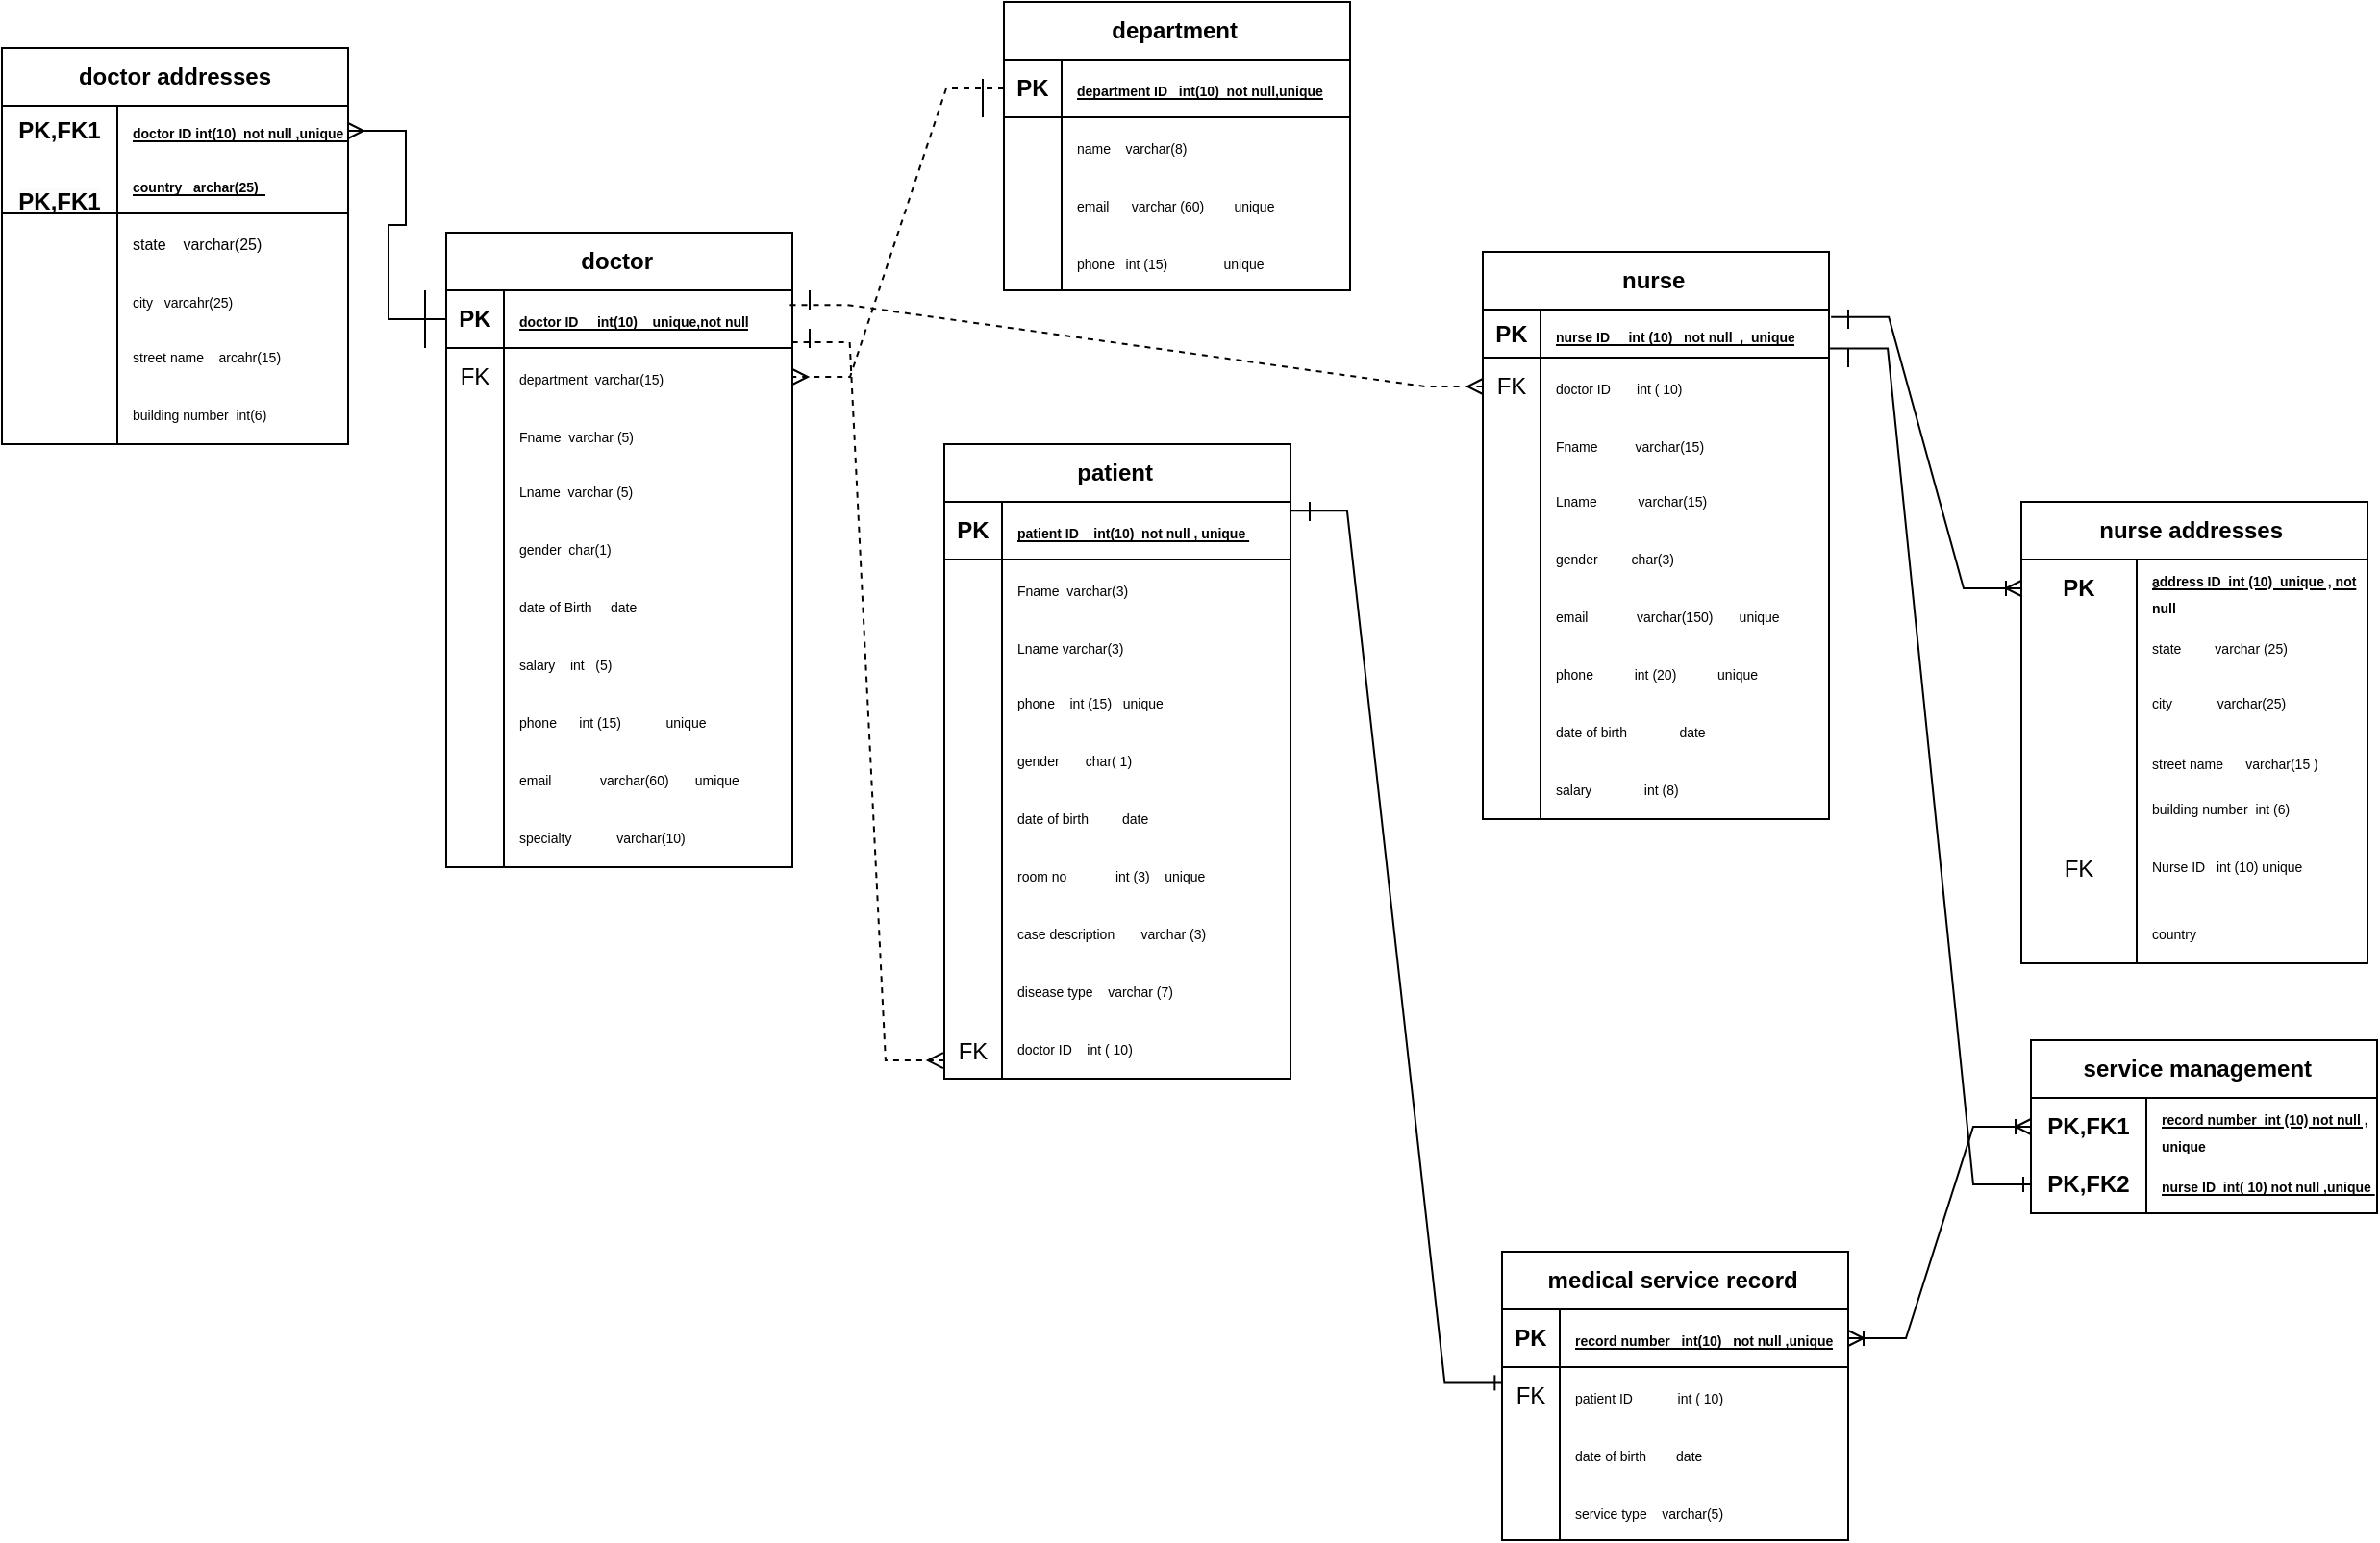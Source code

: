 <mxfile version="21.5.0" type="device" pages="2">
  <diagram id="R2lEEEUBdFMjLlhIrx00" name="Page-1">
    <mxGraphModel dx="1066" dy="667" grid="1" gridSize="10" guides="1" tooltips="1" connect="1" arrows="1" fold="1" page="1" pageScale="1" pageWidth="850" pageHeight="1100" math="0" shadow="0" extFonts="Permanent Marker^https://fonts.googleapis.com/css?family=Permanent+Marker">
      <root>
        <mxCell id="0" />
        <mxCell id="1" parent="0" />
        <mxCell id="X_OSnaJ_ywy0iJCafmni-14" value="doctor&amp;nbsp;" style="shape=table;startSize=30;container=1;collapsible=1;childLayout=tableLayout;fixedRows=1;rowLines=0;fontStyle=1;align=center;resizeLast=1;html=1;" parent="1" vertex="1">
          <mxGeometry x="271" y="140" width="180" height="330" as="geometry" />
        </mxCell>
        <mxCell id="X_OSnaJ_ywy0iJCafmni-15" value="" style="shape=tableRow;horizontal=0;startSize=0;swimlaneHead=0;swimlaneBody=0;fillColor=none;collapsible=0;dropTarget=0;points=[[0,0.5],[1,0.5]];portConstraint=eastwest;top=0;left=0;right=0;bottom=1;" parent="X_OSnaJ_ywy0iJCafmni-14" vertex="1">
          <mxGeometry y="30" width="180" height="30" as="geometry" />
        </mxCell>
        <mxCell id="X_OSnaJ_ywy0iJCafmni-16" value="PK" style="shape=partialRectangle;connectable=0;fillColor=none;top=0;left=0;bottom=0;right=0;fontStyle=1;overflow=hidden;whiteSpace=wrap;html=1;" parent="X_OSnaJ_ywy0iJCafmni-15" vertex="1">
          <mxGeometry width="30" height="30" as="geometry">
            <mxRectangle width="30" height="30" as="alternateBounds" />
          </mxGeometry>
        </mxCell>
        <mxCell id="X_OSnaJ_ywy0iJCafmni-17" value="&lt;font style=&quot;font-size: 7px;&quot;&gt;doctor ID&amp;nbsp; &amp;nbsp; &amp;nbsp;int(10)&amp;nbsp; &amp;nbsp; unique,not null&lt;/font&gt;" style="shape=partialRectangle;connectable=0;fillColor=none;top=0;left=0;bottom=0;right=0;align=left;spacingLeft=6;fontStyle=5;overflow=hidden;whiteSpace=wrap;html=1;" parent="X_OSnaJ_ywy0iJCafmni-15" vertex="1">
          <mxGeometry x="30" width="150" height="30" as="geometry">
            <mxRectangle width="150" height="30" as="alternateBounds" />
          </mxGeometry>
        </mxCell>
        <mxCell id="X_OSnaJ_ywy0iJCafmni-18" value="" style="shape=tableRow;horizontal=0;startSize=0;swimlaneHead=0;swimlaneBody=0;fillColor=none;collapsible=0;dropTarget=0;points=[[0,0.5],[1,0.5]];portConstraint=eastwest;top=0;left=0;right=0;bottom=0;" parent="X_OSnaJ_ywy0iJCafmni-14" vertex="1">
          <mxGeometry y="60" width="180" height="30" as="geometry" />
        </mxCell>
        <mxCell id="X_OSnaJ_ywy0iJCafmni-19" value="FK" style="shape=partialRectangle;connectable=0;fillColor=none;top=0;left=0;bottom=0;right=0;editable=1;overflow=hidden;whiteSpace=wrap;html=1;" parent="X_OSnaJ_ywy0iJCafmni-18" vertex="1">
          <mxGeometry width="30" height="30" as="geometry">
            <mxRectangle width="30" height="30" as="alternateBounds" />
          </mxGeometry>
        </mxCell>
        <mxCell id="X_OSnaJ_ywy0iJCafmni-20" value="&lt;font style=&quot;font-size: 7px;&quot;&gt;department&amp;nbsp; varchar(15)&amp;nbsp;&amp;nbsp;&lt;/font&gt;" style="shape=partialRectangle;connectable=0;fillColor=none;top=0;left=0;bottom=0;right=0;align=left;spacingLeft=6;overflow=hidden;whiteSpace=wrap;html=1;" parent="X_OSnaJ_ywy0iJCafmni-18" vertex="1">
          <mxGeometry x="30" width="150" height="30" as="geometry">
            <mxRectangle width="150" height="30" as="alternateBounds" />
          </mxGeometry>
        </mxCell>
        <mxCell id="X_OSnaJ_ywy0iJCafmni-21" value="" style="shape=tableRow;horizontal=0;startSize=0;swimlaneHead=0;swimlaneBody=0;fillColor=none;collapsible=0;dropTarget=0;points=[[0,0.5],[1,0.5]];portConstraint=eastwest;top=0;left=0;right=0;bottom=0;" parent="X_OSnaJ_ywy0iJCafmni-14" vertex="1">
          <mxGeometry y="90" width="180" height="30" as="geometry" />
        </mxCell>
        <mxCell id="X_OSnaJ_ywy0iJCafmni-22" value="" style="shape=partialRectangle;connectable=0;fillColor=none;top=0;left=0;bottom=0;right=0;editable=1;overflow=hidden;whiteSpace=wrap;html=1;" parent="X_OSnaJ_ywy0iJCafmni-21" vertex="1">
          <mxGeometry width="30" height="30" as="geometry">
            <mxRectangle width="30" height="30" as="alternateBounds" />
          </mxGeometry>
        </mxCell>
        <mxCell id="X_OSnaJ_ywy0iJCafmni-23" value="&lt;font style=&quot;font-size: 7px;&quot;&gt;Fname&amp;nbsp; varchar (5)&lt;/font&gt;" style="shape=partialRectangle;connectable=0;fillColor=none;top=0;left=0;bottom=0;right=0;align=left;spacingLeft=6;overflow=hidden;whiteSpace=wrap;html=1;" parent="X_OSnaJ_ywy0iJCafmni-21" vertex="1">
          <mxGeometry x="30" width="150" height="30" as="geometry">
            <mxRectangle width="150" height="30" as="alternateBounds" />
          </mxGeometry>
        </mxCell>
        <mxCell id="X_OSnaJ_ywy0iJCafmni-53" value="" style="shape=tableRow;horizontal=0;startSize=0;swimlaneHead=0;swimlaneBody=0;fillColor=none;collapsible=0;dropTarget=0;points=[[0,0.5],[1,0.5]];portConstraint=eastwest;top=0;left=0;right=0;bottom=0;" parent="X_OSnaJ_ywy0iJCafmni-14" vertex="1">
          <mxGeometry y="120" width="180" height="30" as="geometry" />
        </mxCell>
        <mxCell id="X_OSnaJ_ywy0iJCafmni-54" value="" style="shape=partialRectangle;connectable=0;fillColor=none;top=0;left=0;bottom=0;right=0;editable=1;overflow=hidden;" parent="X_OSnaJ_ywy0iJCafmni-53" vertex="1">
          <mxGeometry width="30" height="30" as="geometry">
            <mxRectangle width="30" height="30" as="alternateBounds" />
          </mxGeometry>
        </mxCell>
        <mxCell id="X_OSnaJ_ywy0iJCafmni-55" value="Lname  varchar (5)" style="shape=partialRectangle;connectable=0;fillColor=none;top=0;left=0;bottom=0;right=0;align=left;spacingLeft=6;overflow=hidden;fontSize=7;" parent="X_OSnaJ_ywy0iJCafmni-53" vertex="1">
          <mxGeometry x="30" width="150" height="30" as="geometry">
            <mxRectangle width="150" height="30" as="alternateBounds" />
          </mxGeometry>
        </mxCell>
        <mxCell id="X_OSnaJ_ywy0iJCafmni-56" value="" style="shape=tableRow;horizontal=0;startSize=0;swimlaneHead=0;swimlaneBody=0;fillColor=none;collapsible=0;dropTarget=0;points=[[0,0.5],[1,0.5]];portConstraint=eastwest;top=0;left=0;right=0;bottom=0;" parent="X_OSnaJ_ywy0iJCafmni-14" vertex="1">
          <mxGeometry y="150" width="180" height="30" as="geometry" />
        </mxCell>
        <mxCell id="X_OSnaJ_ywy0iJCafmni-57" value="" style="shape=partialRectangle;connectable=0;fillColor=none;top=0;left=0;bottom=0;right=0;editable=1;overflow=hidden;" parent="X_OSnaJ_ywy0iJCafmni-56" vertex="1">
          <mxGeometry width="30" height="30" as="geometry">
            <mxRectangle width="30" height="30" as="alternateBounds" />
          </mxGeometry>
        </mxCell>
        <mxCell id="X_OSnaJ_ywy0iJCafmni-58" value="gender  char(1)" style="shape=partialRectangle;connectable=0;fillColor=none;top=0;left=0;bottom=0;right=0;align=left;spacingLeft=6;overflow=hidden;fontSize=7;" parent="X_OSnaJ_ywy0iJCafmni-56" vertex="1">
          <mxGeometry x="30" width="150" height="30" as="geometry">
            <mxRectangle width="150" height="30" as="alternateBounds" />
          </mxGeometry>
        </mxCell>
        <mxCell id="X_OSnaJ_ywy0iJCafmni-62" value="" style="shape=tableRow;horizontal=0;startSize=0;swimlaneHead=0;swimlaneBody=0;fillColor=none;collapsible=0;dropTarget=0;points=[[0,0.5],[1,0.5]];portConstraint=eastwest;top=0;left=0;right=0;bottom=0;" parent="X_OSnaJ_ywy0iJCafmni-14" vertex="1">
          <mxGeometry y="180" width="180" height="30" as="geometry" />
        </mxCell>
        <mxCell id="X_OSnaJ_ywy0iJCafmni-63" value="" style="shape=partialRectangle;connectable=0;fillColor=none;top=0;left=0;bottom=0;right=0;editable=1;overflow=hidden;" parent="X_OSnaJ_ywy0iJCafmni-62" vertex="1">
          <mxGeometry width="30" height="30" as="geometry">
            <mxRectangle width="30" height="30" as="alternateBounds" />
          </mxGeometry>
        </mxCell>
        <mxCell id="X_OSnaJ_ywy0iJCafmni-64" value="date of Birth     date" style="shape=partialRectangle;connectable=0;fillColor=none;top=0;left=0;bottom=0;right=0;align=left;spacingLeft=6;overflow=hidden;fontSize=7;" parent="X_OSnaJ_ywy0iJCafmni-62" vertex="1">
          <mxGeometry x="30" width="150" height="30" as="geometry">
            <mxRectangle width="150" height="30" as="alternateBounds" />
          </mxGeometry>
        </mxCell>
        <mxCell id="X_OSnaJ_ywy0iJCafmni-65" value="" style="shape=tableRow;horizontal=0;startSize=0;swimlaneHead=0;swimlaneBody=0;fillColor=none;collapsible=0;dropTarget=0;points=[[0,0.5],[1,0.5]];portConstraint=eastwest;top=0;left=0;right=0;bottom=0;" parent="X_OSnaJ_ywy0iJCafmni-14" vertex="1">
          <mxGeometry y="210" width="180" height="30" as="geometry" />
        </mxCell>
        <mxCell id="X_OSnaJ_ywy0iJCafmni-66" value="" style="shape=partialRectangle;connectable=0;fillColor=none;top=0;left=0;bottom=0;right=0;editable=1;overflow=hidden;" parent="X_OSnaJ_ywy0iJCafmni-65" vertex="1">
          <mxGeometry width="30" height="30" as="geometry">
            <mxRectangle width="30" height="30" as="alternateBounds" />
          </mxGeometry>
        </mxCell>
        <mxCell id="X_OSnaJ_ywy0iJCafmni-67" value="salary    int   (5)" style="shape=partialRectangle;connectable=0;fillColor=none;top=0;left=0;bottom=0;right=0;align=left;spacingLeft=6;overflow=hidden;fontSize=7;" parent="X_OSnaJ_ywy0iJCafmni-65" vertex="1">
          <mxGeometry x="30" width="150" height="30" as="geometry">
            <mxRectangle width="150" height="30" as="alternateBounds" />
          </mxGeometry>
        </mxCell>
        <mxCell id="X_OSnaJ_ywy0iJCafmni-68" value="" style="shape=tableRow;horizontal=0;startSize=0;swimlaneHead=0;swimlaneBody=0;fillColor=none;collapsible=0;dropTarget=0;points=[[0,0.5],[1,0.5]];portConstraint=eastwest;top=0;left=0;right=0;bottom=0;" parent="X_OSnaJ_ywy0iJCafmni-14" vertex="1">
          <mxGeometry y="240" width="180" height="30" as="geometry" />
        </mxCell>
        <mxCell id="X_OSnaJ_ywy0iJCafmni-69" value="" style="shape=partialRectangle;connectable=0;fillColor=none;top=0;left=0;bottom=0;right=0;editable=1;overflow=hidden;" parent="X_OSnaJ_ywy0iJCafmni-68" vertex="1">
          <mxGeometry width="30" height="30" as="geometry">
            <mxRectangle width="30" height="30" as="alternateBounds" />
          </mxGeometry>
        </mxCell>
        <mxCell id="X_OSnaJ_ywy0iJCafmni-70" value="phone      int (15)            unique " style="shape=partialRectangle;connectable=0;fillColor=none;top=0;left=0;bottom=0;right=0;align=left;spacingLeft=6;overflow=hidden;fontSize=7;" parent="X_OSnaJ_ywy0iJCafmni-68" vertex="1">
          <mxGeometry x="30" width="150" height="30" as="geometry">
            <mxRectangle width="150" height="30" as="alternateBounds" />
          </mxGeometry>
        </mxCell>
        <mxCell id="X_OSnaJ_ywy0iJCafmni-59" value="" style="shape=tableRow;horizontal=0;startSize=0;swimlaneHead=0;swimlaneBody=0;fillColor=none;collapsible=0;dropTarget=0;points=[[0,0.5],[1,0.5]];portConstraint=eastwest;top=0;left=0;right=0;bottom=0;" parent="X_OSnaJ_ywy0iJCafmni-14" vertex="1">
          <mxGeometry y="270" width="180" height="30" as="geometry" />
        </mxCell>
        <mxCell id="X_OSnaJ_ywy0iJCafmni-60" value="" style="shape=partialRectangle;connectable=0;fillColor=none;top=0;left=0;bottom=0;right=0;editable=1;overflow=hidden;" parent="X_OSnaJ_ywy0iJCafmni-59" vertex="1">
          <mxGeometry width="30" height="30" as="geometry">
            <mxRectangle width="30" height="30" as="alternateBounds" />
          </mxGeometry>
        </mxCell>
        <mxCell id="X_OSnaJ_ywy0iJCafmni-61" value="email             varchar(60)       umique" style="shape=partialRectangle;connectable=0;fillColor=none;top=0;left=0;bottom=0;right=0;align=left;spacingLeft=6;overflow=hidden;fontSize=7;" parent="X_OSnaJ_ywy0iJCafmni-59" vertex="1">
          <mxGeometry x="30" width="150" height="30" as="geometry">
            <mxRectangle width="150" height="30" as="alternateBounds" />
          </mxGeometry>
        </mxCell>
        <mxCell id="X_OSnaJ_ywy0iJCafmni-78" value="" style="shape=tableRow;horizontal=0;startSize=0;swimlaneHead=0;swimlaneBody=0;fillColor=none;collapsible=0;dropTarget=0;points=[[0,0.5],[1,0.5]];portConstraint=eastwest;top=0;left=0;right=0;bottom=0;" parent="X_OSnaJ_ywy0iJCafmni-14" vertex="1">
          <mxGeometry y="300" width="180" height="30" as="geometry" />
        </mxCell>
        <mxCell id="X_OSnaJ_ywy0iJCafmni-79" value="" style="shape=partialRectangle;connectable=0;fillColor=none;top=0;left=0;bottom=0;right=0;editable=1;overflow=hidden;" parent="X_OSnaJ_ywy0iJCafmni-78" vertex="1">
          <mxGeometry width="30" height="30" as="geometry">
            <mxRectangle width="30" height="30" as="alternateBounds" />
          </mxGeometry>
        </mxCell>
        <mxCell id="X_OSnaJ_ywy0iJCafmni-80" value="specialty            varchar(10)" style="shape=partialRectangle;connectable=0;fillColor=none;top=0;left=0;bottom=0;right=0;align=left;spacingLeft=6;overflow=hidden;fontSize=7;" parent="X_OSnaJ_ywy0iJCafmni-78" vertex="1">
          <mxGeometry x="30" width="150" height="30" as="geometry">
            <mxRectangle width="150" height="30" as="alternateBounds" />
          </mxGeometry>
        </mxCell>
        <mxCell id="X_OSnaJ_ywy0iJCafmni-27" value="department&amp;nbsp;" style="shape=table;startSize=30;container=1;collapsible=1;childLayout=tableLayout;fixedRows=1;rowLines=0;fontStyle=1;align=center;resizeLast=1;html=1;" parent="1" vertex="1">
          <mxGeometry x="561" y="20" width="180" height="150" as="geometry" />
        </mxCell>
        <mxCell id="X_OSnaJ_ywy0iJCafmni-28" value="" style="shape=tableRow;horizontal=0;startSize=0;swimlaneHead=0;swimlaneBody=0;fillColor=none;collapsible=0;dropTarget=0;points=[[0,0.5],[1,0.5]];portConstraint=eastwest;top=0;left=0;right=0;bottom=1;" parent="X_OSnaJ_ywy0iJCafmni-27" vertex="1">
          <mxGeometry y="30" width="180" height="30" as="geometry" />
        </mxCell>
        <mxCell id="X_OSnaJ_ywy0iJCafmni-29" value="PK" style="shape=partialRectangle;connectable=0;fillColor=none;top=0;left=0;bottom=0;right=0;fontStyle=1;overflow=hidden;whiteSpace=wrap;html=1;" parent="X_OSnaJ_ywy0iJCafmni-28" vertex="1">
          <mxGeometry width="30" height="30" as="geometry">
            <mxRectangle width="30" height="30" as="alternateBounds" />
          </mxGeometry>
        </mxCell>
        <mxCell id="X_OSnaJ_ywy0iJCafmni-30" value="&lt;font style=&quot;font-size: 7px;&quot;&gt;department ID&amp;nbsp; &amp;nbsp;int(10)&amp;nbsp; not null,unique&lt;/font&gt;" style="shape=partialRectangle;connectable=0;fillColor=none;top=0;left=0;bottom=0;right=0;align=left;spacingLeft=6;fontStyle=5;overflow=hidden;whiteSpace=wrap;html=1;" parent="X_OSnaJ_ywy0iJCafmni-28" vertex="1">
          <mxGeometry x="30" width="150" height="30" as="geometry">
            <mxRectangle width="150" height="30" as="alternateBounds" />
          </mxGeometry>
        </mxCell>
        <mxCell id="X_OSnaJ_ywy0iJCafmni-31" value="" style="shape=tableRow;horizontal=0;startSize=0;swimlaneHead=0;swimlaneBody=0;fillColor=none;collapsible=0;dropTarget=0;points=[[0,0.5],[1,0.5]];portConstraint=eastwest;top=0;left=0;right=0;bottom=0;strokeWidth=7;" parent="X_OSnaJ_ywy0iJCafmni-27" vertex="1">
          <mxGeometry y="60" width="180" height="30" as="geometry" />
        </mxCell>
        <mxCell id="X_OSnaJ_ywy0iJCafmni-32" value="" style="shape=partialRectangle;connectable=0;fillColor=none;top=0;left=0;bottom=0;right=0;editable=1;overflow=hidden;whiteSpace=wrap;html=1;" parent="X_OSnaJ_ywy0iJCafmni-31" vertex="1">
          <mxGeometry width="30" height="30" as="geometry">
            <mxRectangle width="30" height="30" as="alternateBounds" />
          </mxGeometry>
        </mxCell>
        <mxCell id="X_OSnaJ_ywy0iJCafmni-33" value="&lt;font style=&quot;font-size: 7px;&quot;&gt;name&amp;nbsp; &amp;nbsp; varchar(8)&lt;/font&gt;" style="shape=partialRectangle;connectable=0;fillColor=none;top=0;left=0;bottom=0;right=0;align=left;spacingLeft=6;overflow=hidden;whiteSpace=wrap;html=1;" parent="X_OSnaJ_ywy0iJCafmni-31" vertex="1">
          <mxGeometry x="30" width="150" height="30" as="geometry">
            <mxRectangle width="150" height="30" as="alternateBounds" />
          </mxGeometry>
        </mxCell>
        <mxCell id="X_OSnaJ_ywy0iJCafmni-34" value="" style="shape=tableRow;horizontal=0;startSize=0;swimlaneHead=0;swimlaneBody=0;fillColor=none;collapsible=0;dropTarget=0;points=[[0,0.5],[1,0.5]];portConstraint=eastwest;top=0;left=0;right=0;bottom=0;" parent="X_OSnaJ_ywy0iJCafmni-27" vertex="1">
          <mxGeometry y="90" width="180" height="30" as="geometry" />
        </mxCell>
        <mxCell id="X_OSnaJ_ywy0iJCafmni-35" value="" style="shape=partialRectangle;connectable=0;fillColor=none;top=0;left=0;bottom=0;right=0;editable=1;overflow=hidden;whiteSpace=wrap;html=1;" parent="X_OSnaJ_ywy0iJCafmni-34" vertex="1">
          <mxGeometry width="30" height="30" as="geometry">
            <mxRectangle width="30" height="30" as="alternateBounds" />
          </mxGeometry>
        </mxCell>
        <mxCell id="X_OSnaJ_ywy0iJCafmni-36" value="&lt;font style=&quot;font-size: 7px;&quot;&gt;email&amp;nbsp; &amp;nbsp; &amp;nbsp; varchar (60)&amp;nbsp; &amp;nbsp; &amp;nbsp; &amp;nbsp; unique&lt;/font&gt;" style="shape=partialRectangle;connectable=0;fillColor=none;top=0;left=0;bottom=0;right=0;align=left;spacingLeft=6;overflow=hidden;whiteSpace=wrap;html=1;" parent="X_OSnaJ_ywy0iJCafmni-34" vertex="1">
          <mxGeometry x="30" width="150" height="30" as="geometry">
            <mxRectangle width="150" height="30" as="alternateBounds" />
          </mxGeometry>
        </mxCell>
        <mxCell id="X_OSnaJ_ywy0iJCafmni-37" value="" style="shape=tableRow;horizontal=0;startSize=0;swimlaneHead=0;swimlaneBody=0;fillColor=none;collapsible=0;dropTarget=0;points=[[0,0.5],[1,0.5]];portConstraint=eastwest;top=0;left=0;right=0;bottom=0;" parent="X_OSnaJ_ywy0iJCafmni-27" vertex="1">
          <mxGeometry y="120" width="180" height="30" as="geometry" />
        </mxCell>
        <mxCell id="X_OSnaJ_ywy0iJCafmni-38" value="" style="shape=partialRectangle;connectable=0;fillColor=none;top=0;left=0;bottom=0;right=0;editable=1;overflow=hidden;whiteSpace=wrap;html=1;" parent="X_OSnaJ_ywy0iJCafmni-37" vertex="1">
          <mxGeometry width="30" height="30" as="geometry">
            <mxRectangle width="30" height="30" as="alternateBounds" />
          </mxGeometry>
        </mxCell>
        <mxCell id="X_OSnaJ_ywy0iJCafmni-39" value="&lt;font style=&quot;font-size: 7px;&quot;&gt;phone&amp;nbsp; &amp;nbsp;int (15)&amp;nbsp; &amp;nbsp; &amp;nbsp; &amp;nbsp; &amp;nbsp; &amp;nbsp; &amp;nbsp; &amp;nbsp;unique&lt;/font&gt;" style="shape=partialRectangle;connectable=0;fillColor=none;top=0;left=0;bottom=0;right=0;align=left;spacingLeft=6;overflow=hidden;whiteSpace=wrap;html=1;" parent="X_OSnaJ_ywy0iJCafmni-37" vertex="1">
          <mxGeometry x="30" width="150" height="30" as="geometry">
            <mxRectangle width="150" height="30" as="alternateBounds" />
          </mxGeometry>
        </mxCell>
        <mxCell id="X_OSnaJ_ywy0iJCafmni-40" value="patient&amp;nbsp;" style="shape=table;startSize=30;container=1;collapsible=1;childLayout=tableLayout;fixedRows=1;rowLines=0;fontStyle=1;align=center;resizeLast=1;html=1;" parent="1" vertex="1">
          <mxGeometry x="530" y="250" width="180" height="330" as="geometry" />
        </mxCell>
        <mxCell id="X_OSnaJ_ywy0iJCafmni-41" value="" style="shape=tableRow;horizontal=0;startSize=0;swimlaneHead=0;swimlaneBody=0;fillColor=none;collapsible=0;dropTarget=0;points=[[0,0.5],[1,0.5]];portConstraint=eastwest;top=0;left=0;right=0;bottom=1;" parent="X_OSnaJ_ywy0iJCafmni-40" vertex="1">
          <mxGeometry y="30" width="180" height="30" as="geometry" />
        </mxCell>
        <mxCell id="X_OSnaJ_ywy0iJCafmni-42" value="PK" style="shape=partialRectangle;connectable=0;fillColor=none;top=0;left=0;bottom=0;right=0;fontStyle=1;overflow=hidden;whiteSpace=wrap;html=1;" parent="X_OSnaJ_ywy0iJCafmni-41" vertex="1">
          <mxGeometry width="30" height="30" as="geometry">
            <mxRectangle width="30" height="30" as="alternateBounds" />
          </mxGeometry>
        </mxCell>
        <mxCell id="X_OSnaJ_ywy0iJCafmni-43" value="&lt;font style=&quot;font-size: 7px;&quot;&gt;patient ID&amp;nbsp; &amp;nbsp; int(10)&amp;nbsp; not null , unique&amp;nbsp;&lt;/font&gt;" style="shape=partialRectangle;connectable=0;fillColor=none;top=0;left=0;bottom=0;right=0;align=left;spacingLeft=6;fontStyle=5;overflow=hidden;whiteSpace=wrap;html=1;" parent="X_OSnaJ_ywy0iJCafmni-41" vertex="1">
          <mxGeometry x="30" width="150" height="30" as="geometry">
            <mxRectangle width="150" height="30" as="alternateBounds" />
          </mxGeometry>
        </mxCell>
        <mxCell id="X_OSnaJ_ywy0iJCafmni-44" value="" style="shape=tableRow;horizontal=0;startSize=0;swimlaneHead=0;swimlaneBody=0;fillColor=none;collapsible=0;dropTarget=0;points=[[0,0.5],[1,0.5]];portConstraint=eastwest;top=0;left=0;right=0;bottom=0;" parent="X_OSnaJ_ywy0iJCafmni-40" vertex="1">
          <mxGeometry y="60" width="180" height="30" as="geometry" />
        </mxCell>
        <mxCell id="X_OSnaJ_ywy0iJCafmni-45" value="" style="shape=partialRectangle;connectable=0;fillColor=none;top=0;left=0;bottom=0;right=0;editable=1;overflow=hidden;whiteSpace=wrap;html=1;" parent="X_OSnaJ_ywy0iJCafmni-44" vertex="1">
          <mxGeometry width="30" height="30" as="geometry">
            <mxRectangle width="30" height="30" as="alternateBounds" />
          </mxGeometry>
        </mxCell>
        <mxCell id="X_OSnaJ_ywy0iJCafmni-46" value="&lt;font style=&quot;font-size: 7px;&quot;&gt;Fname&amp;nbsp; varchar(3)&amp;nbsp;&lt;/font&gt;" style="shape=partialRectangle;connectable=0;fillColor=none;top=0;left=0;bottom=0;right=0;align=left;spacingLeft=6;overflow=hidden;whiteSpace=wrap;html=1;" parent="X_OSnaJ_ywy0iJCafmni-44" vertex="1">
          <mxGeometry x="30" width="150" height="30" as="geometry">
            <mxRectangle width="150" height="30" as="alternateBounds" />
          </mxGeometry>
        </mxCell>
        <mxCell id="X_OSnaJ_ywy0iJCafmni-50" value="" style="shape=tableRow;horizontal=0;startSize=0;swimlaneHead=0;swimlaneBody=0;fillColor=none;collapsible=0;dropTarget=0;points=[[0,0.5],[1,0.5]];portConstraint=eastwest;top=0;left=0;right=0;bottom=0;" parent="X_OSnaJ_ywy0iJCafmni-40" vertex="1">
          <mxGeometry y="90" width="180" height="30" as="geometry" />
        </mxCell>
        <mxCell id="X_OSnaJ_ywy0iJCafmni-51" value="" style="shape=partialRectangle;connectable=0;fillColor=none;top=0;left=0;bottom=0;right=0;editable=1;overflow=hidden;whiteSpace=wrap;html=1;" parent="X_OSnaJ_ywy0iJCafmni-50" vertex="1">
          <mxGeometry width="30" height="30" as="geometry">
            <mxRectangle width="30" height="30" as="alternateBounds" />
          </mxGeometry>
        </mxCell>
        <mxCell id="X_OSnaJ_ywy0iJCafmni-52" value="&lt;font style=&quot;font-size: 7px;&quot;&gt;Lname varchar(3)&lt;/font&gt;" style="shape=partialRectangle;connectable=0;fillColor=none;top=0;left=0;bottom=0;right=0;align=left;spacingLeft=6;overflow=hidden;whiteSpace=wrap;html=1;" parent="X_OSnaJ_ywy0iJCafmni-50" vertex="1">
          <mxGeometry x="30" width="150" height="30" as="geometry">
            <mxRectangle width="150" height="30" as="alternateBounds" />
          </mxGeometry>
        </mxCell>
        <mxCell id="X_OSnaJ_ywy0iJCafmni-87" value="" style="shape=tableRow;horizontal=0;startSize=0;swimlaneHead=0;swimlaneBody=0;fillColor=none;collapsible=0;dropTarget=0;points=[[0,0.5],[1,0.5]];portConstraint=eastwest;top=0;left=0;right=0;bottom=0;" parent="X_OSnaJ_ywy0iJCafmni-40" vertex="1">
          <mxGeometry y="120" width="180" height="30" as="geometry" />
        </mxCell>
        <mxCell id="X_OSnaJ_ywy0iJCafmni-88" value="" style="shape=partialRectangle;connectable=0;fillColor=none;top=0;left=0;bottom=0;right=0;editable=1;overflow=hidden;" parent="X_OSnaJ_ywy0iJCafmni-87" vertex="1">
          <mxGeometry width="30" height="30" as="geometry">
            <mxRectangle width="30" height="30" as="alternateBounds" />
          </mxGeometry>
        </mxCell>
        <mxCell id="X_OSnaJ_ywy0iJCafmni-89" value="phone    int (15)   unique" style="shape=partialRectangle;connectable=0;fillColor=none;top=0;left=0;bottom=0;right=0;align=left;spacingLeft=6;overflow=hidden;fontSize=7;" parent="X_OSnaJ_ywy0iJCafmni-87" vertex="1">
          <mxGeometry x="30" width="150" height="30" as="geometry">
            <mxRectangle width="150" height="30" as="alternateBounds" />
          </mxGeometry>
        </mxCell>
        <mxCell id="X_OSnaJ_ywy0iJCafmni-90" value="" style="shape=tableRow;horizontal=0;startSize=0;swimlaneHead=0;swimlaneBody=0;fillColor=none;collapsible=0;dropTarget=0;points=[[0,0.5],[1,0.5]];portConstraint=eastwest;top=0;left=0;right=0;bottom=0;" parent="X_OSnaJ_ywy0iJCafmni-40" vertex="1">
          <mxGeometry y="150" width="180" height="30" as="geometry" />
        </mxCell>
        <mxCell id="X_OSnaJ_ywy0iJCafmni-91" value="" style="shape=partialRectangle;connectable=0;fillColor=none;top=0;left=0;bottom=0;right=0;editable=1;overflow=hidden;" parent="X_OSnaJ_ywy0iJCafmni-90" vertex="1">
          <mxGeometry width="30" height="30" as="geometry">
            <mxRectangle width="30" height="30" as="alternateBounds" />
          </mxGeometry>
        </mxCell>
        <mxCell id="X_OSnaJ_ywy0iJCafmni-92" value="gender       char( 1)" style="shape=partialRectangle;connectable=0;fillColor=none;top=0;left=0;bottom=0;right=0;align=left;spacingLeft=6;overflow=hidden;fontSize=7;" parent="X_OSnaJ_ywy0iJCafmni-90" vertex="1">
          <mxGeometry x="30" width="150" height="30" as="geometry">
            <mxRectangle width="150" height="30" as="alternateBounds" />
          </mxGeometry>
        </mxCell>
        <mxCell id="X_OSnaJ_ywy0iJCafmni-93" value="" style="shape=tableRow;horizontal=0;startSize=0;swimlaneHead=0;swimlaneBody=0;fillColor=none;collapsible=0;dropTarget=0;points=[[0,0.5],[1,0.5]];portConstraint=eastwest;top=0;left=0;right=0;bottom=0;" parent="X_OSnaJ_ywy0iJCafmni-40" vertex="1">
          <mxGeometry y="180" width="180" height="30" as="geometry" />
        </mxCell>
        <mxCell id="X_OSnaJ_ywy0iJCafmni-94" value="" style="shape=partialRectangle;connectable=0;fillColor=none;top=0;left=0;bottom=0;right=0;editable=1;overflow=hidden;" parent="X_OSnaJ_ywy0iJCafmni-93" vertex="1">
          <mxGeometry width="30" height="30" as="geometry">
            <mxRectangle width="30" height="30" as="alternateBounds" />
          </mxGeometry>
        </mxCell>
        <mxCell id="X_OSnaJ_ywy0iJCafmni-95" value="date of birth         date" style="shape=partialRectangle;connectable=0;fillColor=none;top=0;left=0;bottom=0;right=0;align=left;spacingLeft=6;overflow=hidden;fontSize=7;" parent="X_OSnaJ_ywy0iJCafmni-93" vertex="1">
          <mxGeometry x="30" width="150" height="30" as="geometry">
            <mxRectangle width="150" height="30" as="alternateBounds" />
          </mxGeometry>
        </mxCell>
        <mxCell id="X_OSnaJ_ywy0iJCafmni-99" value="" style="shape=tableRow;horizontal=0;startSize=0;swimlaneHead=0;swimlaneBody=0;fillColor=none;collapsible=0;dropTarget=0;points=[[0,0.5],[1,0.5]];portConstraint=eastwest;top=0;left=0;right=0;bottom=0;" parent="X_OSnaJ_ywy0iJCafmni-40" vertex="1">
          <mxGeometry y="210" width="180" height="30" as="geometry" />
        </mxCell>
        <mxCell id="X_OSnaJ_ywy0iJCafmni-100" value="" style="shape=partialRectangle;connectable=0;fillColor=none;top=0;left=0;bottom=0;right=0;editable=1;overflow=hidden;" parent="X_OSnaJ_ywy0iJCafmni-99" vertex="1">
          <mxGeometry width="30" height="30" as="geometry">
            <mxRectangle width="30" height="30" as="alternateBounds" />
          </mxGeometry>
        </mxCell>
        <mxCell id="X_OSnaJ_ywy0iJCafmni-101" value="room no             int (3)    unique" style="shape=partialRectangle;connectable=0;fillColor=none;top=0;left=0;bottom=0;right=0;align=left;spacingLeft=6;overflow=hidden;fontSize=7;" parent="X_OSnaJ_ywy0iJCafmni-99" vertex="1">
          <mxGeometry x="30" width="150" height="30" as="geometry">
            <mxRectangle width="150" height="30" as="alternateBounds" />
          </mxGeometry>
        </mxCell>
        <mxCell id="X_OSnaJ_ywy0iJCafmni-102" value="" style="shape=tableRow;horizontal=0;startSize=0;swimlaneHead=0;swimlaneBody=0;fillColor=none;collapsible=0;dropTarget=0;points=[[0,0.5],[1,0.5]];portConstraint=eastwest;top=0;left=0;right=0;bottom=0;" parent="X_OSnaJ_ywy0iJCafmni-40" vertex="1">
          <mxGeometry y="240" width="180" height="30" as="geometry" />
        </mxCell>
        <mxCell id="X_OSnaJ_ywy0iJCafmni-103" value="" style="shape=partialRectangle;connectable=0;fillColor=none;top=0;left=0;bottom=0;right=0;editable=1;overflow=hidden;" parent="X_OSnaJ_ywy0iJCafmni-102" vertex="1">
          <mxGeometry width="30" height="30" as="geometry">
            <mxRectangle width="30" height="30" as="alternateBounds" />
          </mxGeometry>
        </mxCell>
        <mxCell id="X_OSnaJ_ywy0iJCafmni-104" value="case description       varchar (3)" style="shape=partialRectangle;connectable=0;fillColor=none;top=0;left=0;bottom=0;right=0;align=left;spacingLeft=6;overflow=hidden;fontSize=7;" parent="X_OSnaJ_ywy0iJCafmni-102" vertex="1">
          <mxGeometry x="30" width="150" height="30" as="geometry">
            <mxRectangle width="150" height="30" as="alternateBounds" />
          </mxGeometry>
        </mxCell>
        <mxCell id="X_OSnaJ_ywy0iJCafmni-105" value="" style="shape=tableRow;horizontal=0;startSize=0;swimlaneHead=0;swimlaneBody=0;fillColor=none;collapsible=0;dropTarget=0;points=[[0,0.5],[1,0.5]];portConstraint=eastwest;top=0;left=0;right=0;bottom=0;" parent="X_OSnaJ_ywy0iJCafmni-40" vertex="1">
          <mxGeometry y="270" width="180" height="30" as="geometry" />
        </mxCell>
        <mxCell id="X_OSnaJ_ywy0iJCafmni-106" value="" style="shape=partialRectangle;connectable=0;fillColor=none;top=0;left=0;bottom=0;right=0;editable=1;overflow=hidden;" parent="X_OSnaJ_ywy0iJCafmni-105" vertex="1">
          <mxGeometry width="30" height="30" as="geometry">
            <mxRectangle width="30" height="30" as="alternateBounds" />
          </mxGeometry>
        </mxCell>
        <mxCell id="X_OSnaJ_ywy0iJCafmni-107" value="disease type    varchar (7)   " style="shape=partialRectangle;connectable=0;fillColor=none;top=0;left=0;bottom=0;right=0;align=left;spacingLeft=6;overflow=hidden;fontSize=7;" parent="X_OSnaJ_ywy0iJCafmni-105" vertex="1">
          <mxGeometry x="30" width="150" height="30" as="geometry">
            <mxRectangle width="150" height="30" as="alternateBounds" />
          </mxGeometry>
        </mxCell>
        <mxCell id="X_OSnaJ_ywy0iJCafmni-114" value="" style="shape=tableRow;horizontal=0;startSize=0;swimlaneHead=0;swimlaneBody=0;fillColor=none;collapsible=0;dropTarget=0;points=[[0,0.5],[1,0.5]];portConstraint=eastwest;top=0;left=0;right=0;bottom=0;" parent="X_OSnaJ_ywy0iJCafmni-40" vertex="1">
          <mxGeometry y="300" width="180" height="30" as="geometry" />
        </mxCell>
        <mxCell id="X_OSnaJ_ywy0iJCafmni-115" value="FK" style="shape=partialRectangle;connectable=0;fillColor=none;top=0;left=0;bottom=0;right=0;editable=1;overflow=hidden;" parent="X_OSnaJ_ywy0iJCafmni-114" vertex="1">
          <mxGeometry width="30" height="30" as="geometry">
            <mxRectangle width="30" height="30" as="alternateBounds" />
          </mxGeometry>
        </mxCell>
        <mxCell id="X_OSnaJ_ywy0iJCafmni-116" value="doctor ID    int ( 10) " style="shape=partialRectangle;connectable=0;fillColor=none;top=0;left=0;bottom=0;right=0;align=left;spacingLeft=6;overflow=hidden;fontSize=7;" parent="X_OSnaJ_ywy0iJCafmni-114" vertex="1">
          <mxGeometry x="30" width="150" height="30" as="geometry">
            <mxRectangle width="150" height="30" as="alternateBounds" />
          </mxGeometry>
        </mxCell>
        <mxCell id="X_OSnaJ_ywy0iJCafmni-123" value="doctor addresses" style="shape=table;startSize=30;container=1;collapsible=1;childLayout=tableLayout;fixedRows=1;rowLines=0;fontStyle=1;align=center;resizeLast=1;html=1;whiteSpace=wrap;" parent="1" vertex="1">
          <mxGeometry x="40" y="44" width="180" height="206" as="geometry" />
        </mxCell>
        <mxCell id="X_OSnaJ_ywy0iJCafmni-124" value="" style="shape=tableRow;horizontal=0;startSize=0;swimlaneHead=0;swimlaneBody=0;fillColor=none;collapsible=0;dropTarget=0;points=[[0,0.5],[1,0.5]];portConstraint=eastwest;top=0;left=0;right=0;bottom=0;html=1;" parent="X_OSnaJ_ywy0iJCafmni-123" vertex="1">
          <mxGeometry y="30" width="180" height="26" as="geometry" />
        </mxCell>
        <mxCell id="X_OSnaJ_ywy0iJCafmni-125" value="PK,FK1" style="shape=partialRectangle;connectable=0;fillColor=none;top=0;left=0;bottom=0;right=0;fontStyle=1;overflow=hidden;html=1;whiteSpace=wrap;" parent="X_OSnaJ_ywy0iJCafmni-124" vertex="1">
          <mxGeometry width="60" height="26" as="geometry">
            <mxRectangle width="60" height="26" as="alternateBounds" />
          </mxGeometry>
        </mxCell>
        <mxCell id="X_OSnaJ_ywy0iJCafmni-126" value="&lt;font style=&quot;font-size: 7px;&quot;&gt;doctor ID int(10)&amp;nbsp; not null ,unique&amp;nbsp;&lt;/font&gt;" style="shape=partialRectangle;connectable=0;fillColor=none;top=0;left=0;bottom=0;right=0;align=left;spacingLeft=6;fontStyle=5;overflow=hidden;html=1;whiteSpace=wrap;" parent="X_OSnaJ_ywy0iJCafmni-124" vertex="1">
          <mxGeometry x="60" width="120" height="26" as="geometry">
            <mxRectangle width="120" height="26" as="alternateBounds" />
          </mxGeometry>
        </mxCell>
        <mxCell id="X_OSnaJ_ywy0iJCafmni-127" value="" style="shape=tableRow;horizontal=0;startSize=0;swimlaneHead=0;swimlaneBody=0;fillColor=none;collapsible=0;dropTarget=0;points=[[0,0.5],[1,0.5]];portConstraint=eastwest;top=0;left=0;right=0;bottom=1;html=1;" parent="X_OSnaJ_ywy0iJCafmni-123" vertex="1">
          <mxGeometry y="56" width="180" height="30" as="geometry" />
        </mxCell>
        <mxCell id="X_OSnaJ_ywy0iJCafmni-128" value="&#xa;&lt;span style=&quot;color: rgb(0, 0, 0); font-family: Helvetica; font-size: 12px; font-style: normal; font-variant-ligatures: normal; font-variant-caps: normal; font-weight: 700; letter-spacing: normal; orphans: 2; text-align: center; text-indent: 0px; text-transform: none; widows: 2; word-spacing: 0px; -webkit-text-stroke-width: 0px; background-color: rgb(251, 251, 251); text-decoration-thickness: initial; text-decoration-style: initial; text-decoration-color: initial; float: none; display: inline !important;&quot;&gt;PK,FK1&lt;/span&gt;&#xa;&#xa;" style="shape=partialRectangle;connectable=0;fillColor=none;top=0;left=0;bottom=0;right=0;fontStyle=1;overflow=hidden;html=1;whiteSpace=wrap;" parent="X_OSnaJ_ywy0iJCafmni-127" vertex="1">
          <mxGeometry width="60" height="30" as="geometry">
            <mxRectangle width="60" height="30" as="alternateBounds" />
          </mxGeometry>
        </mxCell>
        <mxCell id="X_OSnaJ_ywy0iJCafmni-129" value="&lt;font style=&quot;font-size: 7px;&quot;&gt;country&amp;nbsp; &amp;nbsp;archar(25)&amp;nbsp;&amp;nbsp;&lt;/font&gt;" style="shape=partialRectangle;connectable=0;fillColor=none;top=0;left=0;bottom=0;right=0;align=left;spacingLeft=6;fontStyle=5;overflow=hidden;html=1;whiteSpace=wrap;" parent="X_OSnaJ_ywy0iJCafmni-127" vertex="1">
          <mxGeometry x="60" width="120" height="30" as="geometry">
            <mxRectangle width="120" height="30" as="alternateBounds" />
          </mxGeometry>
        </mxCell>
        <mxCell id="X_OSnaJ_ywy0iJCafmni-130" value="" style="shape=tableRow;horizontal=0;startSize=0;swimlaneHead=0;swimlaneBody=0;fillColor=none;collapsible=0;dropTarget=0;points=[[0,0.5],[1,0.5]];portConstraint=eastwest;top=0;left=0;right=0;bottom=0;html=1;" parent="X_OSnaJ_ywy0iJCafmni-123" vertex="1">
          <mxGeometry y="86" width="180" height="30" as="geometry" />
        </mxCell>
        <mxCell id="X_OSnaJ_ywy0iJCafmni-131" value="" style="shape=partialRectangle;connectable=0;fillColor=none;top=0;left=0;bottom=0;right=0;editable=1;overflow=hidden;html=1;whiteSpace=wrap;" parent="X_OSnaJ_ywy0iJCafmni-130" vertex="1">
          <mxGeometry width="60" height="30" as="geometry">
            <mxRectangle width="60" height="30" as="alternateBounds" />
          </mxGeometry>
        </mxCell>
        <mxCell id="X_OSnaJ_ywy0iJCafmni-132" value="&lt;font style=&quot;font-size: 8px;&quot;&gt;state&amp;nbsp; &amp;nbsp; varchar(25)&amp;nbsp;&lt;/font&gt;" style="shape=partialRectangle;connectable=0;fillColor=none;top=0;left=0;bottom=0;right=0;align=left;spacingLeft=6;overflow=hidden;html=1;whiteSpace=wrap;" parent="X_OSnaJ_ywy0iJCafmni-130" vertex="1">
          <mxGeometry x="60" width="120" height="30" as="geometry">
            <mxRectangle width="120" height="30" as="alternateBounds" />
          </mxGeometry>
        </mxCell>
        <mxCell id="X_OSnaJ_ywy0iJCafmni-133" value="" style="shape=tableRow;horizontal=0;startSize=0;swimlaneHead=0;swimlaneBody=0;fillColor=none;collapsible=0;dropTarget=0;points=[[0,0.5],[1,0.5]];portConstraint=eastwest;top=0;left=0;right=0;bottom=0;html=1;" parent="X_OSnaJ_ywy0iJCafmni-123" vertex="1">
          <mxGeometry y="116" width="180" height="30" as="geometry" />
        </mxCell>
        <mxCell id="X_OSnaJ_ywy0iJCafmni-134" value="" style="shape=partialRectangle;connectable=0;fillColor=none;top=0;left=0;bottom=0;right=0;editable=1;overflow=hidden;html=1;whiteSpace=wrap;" parent="X_OSnaJ_ywy0iJCafmni-133" vertex="1">
          <mxGeometry width="60" height="30" as="geometry">
            <mxRectangle width="60" height="30" as="alternateBounds" />
          </mxGeometry>
        </mxCell>
        <mxCell id="X_OSnaJ_ywy0iJCafmni-135" value="&lt;font style=&quot;font-size: 7px;&quot;&gt;city&amp;nbsp; &amp;nbsp;varcahr(25)&amp;nbsp; &amp;nbsp; &amp;nbsp;&amp;nbsp;&lt;/font&gt;" style="shape=partialRectangle;connectable=0;fillColor=none;top=0;left=0;bottom=0;right=0;align=left;spacingLeft=6;overflow=hidden;html=1;whiteSpace=wrap;" parent="X_OSnaJ_ywy0iJCafmni-133" vertex="1">
          <mxGeometry x="60" width="120" height="30" as="geometry">
            <mxRectangle width="120" height="30" as="alternateBounds" />
          </mxGeometry>
        </mxCell>
        <mxCell id="X_OSnaJ_ywy0iJCafmni-139" value="" style="shape=tableRow;horizontal=0;startSize=0;swimlaneHead=0;swimlaneBody=0;fillColor=none;collapsible=0;dropTarget=0;points=[[0,0.5],[1,0.5]];portConstraint=eastwest;top=0;left=0;right=0;bottom=0;" parent="X_OSnaJ_ywy0iJCafmni-123" vertex="1">
          <mxGeometry y="146" width="180" height="30" as="geometry" />
        </mxCell>
        <mxCell id="X_OSnaJ_ywy0iJCafmni-140" value="" style="shape=partialRectangle;connectable=0;fillColor=none;top=0;left=0;bottom=0;right=0;editable=1;overflow=hidden;" parent="X_OSnaJ_ywy0iJCafmni-139" vertex="1">
          <mxGeometry width="60" height="30" as="geometry">
            <mxRectangle width="60" height="30" as="alternateBounds" />
          </mxGeometry>
        </mxCell>
        <mxCell id="X_OSnaJ_ywy0iJCafmni-141" value="street name    arcahr(15)" style="shape=partialRectangle;connectable=0;fillColor=none;top=0;left=0;bottom=0;right=0;align=left;spacingLeft=6;overflow=hidden;fontSize=7;" parent="X_OSnaJ_ywy0iJCafmni-139" vertex="1">
          <mxGeometry x="60" width="120" height="30" as="geometry">
            <mxRectangle width="120" height="30" as="alternateBounds" />
          </mxGeometry>
        </mxCell>
        <mxCell id="X_OSnaJ_ywy0iJCafmni-136" value="" style="shape=tableRow;horizontal=0;startSize=0;swimlaneHead=0;swimlaneBody=0;fillColor=none;collapsible=0;dropTarget=0;points=[[0,0.5],[1,0.5]];portConstraint=eastwest;top=0;left=0;right=0;bottom=0;" parent="X_OSnaJ_ywy0iJCafmni-123" vertex="1">
          <mxGeometry y="176" width="180" height="30" as="geometry" />
        </mxCell>
        <mxCell id="X_OSnaJ_ywy0iJCafmni-137" value="" style="shape=partialRectangle;connectable=0;fillColor=none;top=0;left=0;bottom=0;right=0;editable=1;overflow=hidden;" parent="X_OSnaJ_ywy0iJCafmni-136" vertex="1">
          <mxGeometry width="60" height="30" as="geometry">
            <mxRectangle width="60" height="30" as="alternateBounds" />
          </mxGeometry>
        </mxCell>
        <mxCell id="X_OSnaJ_ywy0iJCafmni-138" value="building number  int(6)" style="shape=partialRectangle;connectable=0;fillColor=none;top=0;left=0;bottom=0;right=0;align=left;spacingLeft=6;overflow=hidden;fontSize=7;" parent="X_OSnaJ_ywy0iJCafmni-136" vertex="1">
          <mxGeometry x="60" width="120" height="30" as="geometry">
            <mxRectangle width="120" height="30" as="alternateBounds" />
          </mxGeometry>
        </mxCell>
        <mxCell id="X_OSnaJ_ywy0iJCafmni-142" value="nurse&amp;nbsp;" style="shape=table;startSize=30;container=1;collapsible=1;childLayout=tableLayout;fixedRows=1;rowLines=0;fontStyle=1;align=center;resizeLast=1;html=1;" parent="1" vertex="1">
          <mxGeometry x="810" y="150" width="180" height="295" as="geometry" />
        </mxCell>
        <mxCell id="X_OSnaJ_ywy0iJCafmni-143" value="" style="shape=tableRow;horizontal=0;startSize=0;swimlaneHead=0;swimlaneBody=0;fillColor=none;collapsible=0;dropTarget=0;points=[[0,0.5],[1,0.5]];portConstraint=eastwest;top=0;left=0;right=0;bottom=1;" parent="X_OSnaJ_ywy0iJCafmni-142" vertex="1">
          <mxGeometry y="30" width="180" height="25" as="geometry" />
        </mxCell>
        <mxCell id="X_OSnaJ_ywy0iJCafmni-144" value="PK" style="shape=partialRectangle;connectable=0;fillColor=none;top=0;left=0;bottom=0;right=0;fontStyle=1;overflow=hidden;whiteSpace=wrap;html=1;" parent="X_OSnaJ_ywy0iJCafmni-143" vertex="1">
          <mxGeometry width="30" height="25" as="geometry">
            <mxRectangle width="30" height="25" as="alternateBounds" />
          </mxGeometry>
        </mxCell>
        <mxCell id="X_OSnaJ_ywy0iJCafmni-145" value="&lt;font style=&quot;font-size: 7px;&quot;&gt;nurse ID&amp;nbsp; &amp;nbsp; &amp;nbsp;int (10)&amp;nbsp; &amp;nbsp;not null&amp;nbsp; ,&amp;nbsp; unique&lt;/font&gt;" style="shape=partialRectangle;connectable=0;fillColor=none;top=0;left=0;bottom=0;right=0;align=left;spacingLeft=6;fontStyle=5;overflow=hidden;whiteSpace=wrap;html=1;" parent="X_OSnaJ_ywy0iJCafmni-143" vertex="1">
          <mxGeometry x="30" width="150" height="25" as="geometry">
            <mxRectangle width="150" height="25" as="alternateBounds" />
          </mxGeometry>
        </mxCell>
        <mxCell id="X_OSnaJ_ywy0iJCafmni-149" value="" style="shape=tableRow;horizontal=0;startSize=0;swimlaneHead=0;swimlaneBody=0;fillColor=none;collapsible=0;dropTarget=0;points=[[0,0.5],[1,0.5]];portConstraint=eastwest;top=0;left=0;right=0;bottom=0;" parent="X_OSnaJ_ywy0iJCafmni-142" vertex="1">
          <mxGeometry y="55" width="180" height="30" as="geometry" />
        </mxCell>
        <mxCell id="X_OSnaJ_ywy0iJCafmni-150" value="FK" style="shape=partialRectangle;connectable=0;fillColor=none;top=0;left=0;bottom=0;right=0;editable=1;overflow=hidden;whiteSpace=wrap;html=1;" parent="X_OSnaJ_ywy0iJCafmni-149" vertex="1">
          <mxGeometry width="30" height="30" as="geometry">
            <mxRectangle width="30" height="30" as="alternateBounds" />
          </mxGeometry>
        </mxCell>
        <mxCell id="X_OSnaJ_ywy0iJCafmni-151" value="&lt;font style=&quot;font-size: 7px;&quot;&gt;doctor ID&amp;nbsp; &amp;nbsp; &amp;nbsp; &amp;nbsp;int ( 10)&amp;nbsp;&amp;nbsp;&lt;/font&gt;" style="shape=partialRectangle;connectable=0;fillColor=none;top=0;left=0;bottom=0;right=0;align=left;spacingLeft=6;overflow=hidden;whiteSpace=wrap;html=1;" parent="X_OSnaJ_ywy0iJCafmni-149" vertex="1">
          <mxGeometry x="30" width="150" height="30" as="geometry">
            <mxRectangle width="150" height="30" as="alternateBounds" />
          </mxGeometry>
        </mxCell>
        <mxCell id="X_OSnaJ_ywy0iJCafmni-152" value="" style="shape=tableRow;horizontal=0;startSize=0;swimlaneHead=0;swimlaneBody=0;fillColor=none;collapsible=0;dropTarget=0;points=[[0,0.5],[1,0.5]];portConstraint=eastwest;top=0;left=0;right=0;bottom=0;" parent="X_OSnaJ_ywy0iJCafmni-142" vertex="1">
          <mxGeometry y="85" width="180" height="30" as="geometry" />
        </mxCell>
        <mxCell id="X_OSnaJ_ywy0iJCafmni-153" value="" style="shape=partialRectangle;connectable=0;fillColor=none;top=0;left=0;bottom=0;right=0;editable=1;overflow=hidden;whiteSpace=wrap;html=1;" parent="X_OSnaJ_ywy0iJCafmni-152" vertex="1">
          <mxGeometry width="30" height="30" as="geometry">
            <mxRectangle width="30" height="30" as="alternateBounds" />
          </mxGeometry>
        </mxCell>
        <mxCell id="X_OSnaJ_ywy0iJCafmni-154" value="&lt;font style=&quot;font-size: 7px;&quot;&gt;Fname&amp;nbsp; &amp;nbsp; &amp;nbsp; &amp;nbsp; &amp;nbsp; varchar(15)&amp;nbsp; &amp;nbsp; &amp;nbsp;&amp;nbsp;&lt;/font&gt;" style="shape=partialRectangle;connectable=0;fillColor=none;top=0;left=0;bottom=0;right=0;align=left;spacingLeft=6;overflow=hidden;whiteSpace=wrap;html=1;" parent="X_OSnaJ_ywy0iJCafmni-152" vertex="1">
          <mxGeometry x="30" width="150" height="30" as="geometry">
            <mxRectangle width="150" height="30" as="alternateBounds" />
          </mxGeometry>
        </mxCell>
        <mxCell id="X_OSnaJ_ywy0iJCafmni-161" value="" style="shape=tableRow;horizontal=0;startSize=0;swimlaneHead=0;swimlaneBody=0;fillColor=none;collapsible=0;dropTarget=0;points=[[0,0.5],[1,0.5]];portConstraint=eastwest;top=0;left=0;right=0;bottom=0;" parent="X_OSnaJ_ywy0iJCafmni-142" vertex="1">
          <mxGeometry y="115" width="180" height="30" as="geometry" />
        </mxCell>
        <mxCell id="X_OSnaJ_ywy0iJCafmni-162" value="" style="shape=partialRectangle;connectable=0;fillColor=none;top=0;left=0;bottom=0;right=0;editable=1;overflow=hidden;" parent="X_OSnaJ_ywy0iJCafmni-161" vertex="1">
          <mxGeometry width="30" height="30" as="geometry">
            <mxRectangle width="30" height="30" as="alternateBounds" />
          </mxGeometry>
        </mxCell>
        <mxCell id="X_OSnaJ_ywy0iJCafmni-163" value="Lname           varchar(15)" style="shape=partialRectangle;connectable=0;fillColor=none;top=0;left=0;bottom=0;right=0;align=left;spacingLeft=6;overflow=hidden;fontSize=7;" parent="X_OSnaJ_ywy0iJCafmni-161" vertex="1">
          <mxGeometry x="30" width="150" height="30" as="geometry">
            <mxRectangle width="150" height="30" as="alternateBounds" />
          </mxGeometry>
        </mxCell>
        <mxCell id="X_OSnaJ_ywy0iJCafmni-164" value="" style="shape=tableRow;horizontal=0;startSize=0;swimlaneHead=0;swimlaneBody=0;fillColor=none;collapsible=0;dropTarget=0;points=[[0,0.5],[1,0.5]];portConstraint=eastwest;top=0;left=0;right=0;bottom=0;" parent="X_OSnaJ_ywy0iJCafmni-142" vertex="1">
          <mxGeometry y="145" width="180" height="30" as="geometry" />
        </mxCell>
        <mxCell id="X_OSnaJ_ywy0iJCafmni-165" value="" style="shape=partialRectangle;connectable=0;fillColor=none;top=0;left=0;bottom=0;right=0;editable=1;overflow=hidden;" parent="X_OSnaJ_ywy0iJCafmni-164" vertex="1">
          <mxGeometry width="30" height="30" as="geometry">
            <mxRectangle width="30" height="30" as="alternateBounds" />
          </mxGeometry>
        </mxCell>
        <mxCell id="X_OSnaJ_ywy0iJCafmni-166" value="gender         char(3)" style="shape=partialRectangle;connectable=0;fillColor=none;top=0;left=0;bottom=0;right=0;align=left;spacingLeft=6;overflow=hidden;fontSize=7;" parent="X_OSnaJ_ywy0iJCafmni-164" vertex="1">
          <mxGeometry x="30" width="150" height="30" as="geometry">
            <mxRectangle width="150" height="30" as="alternateBounds" />
          </mxGeometry>
        </mxCell>
        <mxCell id="X_OSnaJ_ywy0iJCafmni-167" value="" style="shape=tableRow;horizontal=0;startSize=0;swimlaneHead=0;swimlaneBody=0;fillColor=none;collapsible=0;dropTarget=0;points=[[0,0.5],[1,0.5]];portConstraint=eastwest;top=0;left=0;right=0;bottom=0;" parent="X_OSnaJ_ywy0iJCafmni-142" vertex="1">
          <mxGeometry y="175" width="180" height="30" as="geometry" />
        </mxCell>
        <mxCell id="X_OSnaJ_ywy0iJCafmni-168" value="" style="shape=partialRectangle;connectable=0;fillColor=none;top=0;left=0;bottom=0;right=0;editable=1;overflow=hidden;" parent="X_OSnaJ_ywy0iJCafmni-167" vertex="1">
          <mxGeometry width="30" height="30" as="geometry">
            <mxRectangle width="30" height="30" as="alternateBounds" />
          </mxGeometry>
        </mxCell>
        <mxCell id="X_OSnaJ_ywy0iJCafmni-169" value="email             varchar(150)       unique" style="shape=partialRectangle;connectable=0;fillColor=none;top=0;left=0;bottom=0;right=0;align=left;spacingLeft=6;overflow=hidden;fontSize=7;" parent="X_OSnaJ_ywy0iJCafmni-167" vertex="1">
          <mxGeometry x="30" width="150" height="30" as="geometry">
            <mxRectangle width="150" height="30" as="alternateBounds" />
          </mxGeometry>
        </mxCell>
        <mxCell id="X_OSnaJ_ywy0iJCafmni-170" value="" style="shape=tableRow;horizontal=0;startSize=0;swimlaneHead=0;swimlaneBody=0;fillColor=none;collapsible=0;dropTarget=0;points=[[0,0.5],[1,0.5]];portConstraint=eastwest;top=0;left=0;right=0;bottom=0;" parent="X_OSnaJ_ywy0iJCafmni-142" vertex="1">
          <mxGeometry y="205" width="180" height="30" as="geometry" />
        </mxCell>
        <mxCell id="X_OSnaJ_ywy0iJCafmni-171" value="" style="shape=partialRectangle;connectable=0;fillColor=none;top=0;left=0;bottom=0;right=0;editable=1;overflow=hidden;" parent="X_OSnaJ_ywy0iJCafmni-170" vertex="1">
          <mxGeometry width="30" height="30" as="geometry">
            <mxRectangle width="30" height="30" as="alternateBounds" />
          </mxGeometry>
        </mxCell>
        <mxCell id="X_OSnaJ_ywy0iJCafmni-172" value="phone           int (20)           unique" style="shape=partialRectangle;connectable=0;fillColor=none;top=0;left=0;bottom=0;right=0;align=left;spacingLeft=6;overflow=hidden;fontSize=7;" parent="X_OSnaJ_ywy0iJCafmni-170" vertex="1">
          <mxGeometry x="30" width="150" height="30" as="geometry">
            <mxRectangle width="150" height="30" as="alternateBounds" />
          </mxGeometry>
        </mxCell>
        <mxCell id="X_OSnaJ_ywy0iJCafmni-173" value="" style="shape=tableRow;horizontal=0;startSize=0;swimlaneHead=0;swimlaneBody=0;fillColor=none;collapsible=0;dropTarget=0;points=[[0,0.5],[1,0.5]];portConstraint=eastwest;top=0;left=0;right=0;bottom=0;" parent="X_OSnaJ_ywy0iJCafmni-142" vertex="1">
          <mxGeometry y="235" width="180" height="30" as="geometry" />
        </mxCell>
        <mxCell id="X_OSnaJ_ywy0iJCafmni-174" value="" style="shape=partialRectangle;connectable=0;fillColor=none;top=0;left=0;bottom=0;right=0;editable=1;overflow=hidden;" parent="X_OSnaJ_ywy0iJCafmni-173" vertex="1">
          <mxGeometry width="30" height="30" as="geometry">
            <mxRectangle width="30" height="30" as="alternateBounds" />
          </mxGeometry>
        </mxCell>
        <mxCell id="X_OSnaJ_ywy0iJCafmni-175" value="date of birth              date " style="shape=partialRectangle;connectable=0;fillColor=none;top=0;left=0;bottom=0;right=0;align=left;spacingLeft=6;overflow=hidden;fontSize=7;" parent="X_OSnaJ_ywy0iJCafmni-173" vertex="1">
          <mxGeometry x="30" width="150" height="30" as="geometry">
            <mxRectangle width="150" height="30" as="alternateBounds" />
          </mxGeometry>
        </mxCell>
        <mxCell id="X_OSnaJ_ywy0iJCafmni-158" value="" style="shape=tableRow;horizontal=0;startSize=0;swimlaneHead=0;swimlaneBody=0;fillColor=none;collapsible=0;dropTarget=0;points=[[0,0.5],[1,0.5]];portConstraint=eastwest;top=0;left=0;right=0;bottom=0;" parent="X_OSnaJ_ywy0iJCafmni-142" vertex="1">
          <mxGeometry y="265" width="180" height="30" as="geometry" />
        </mxCell>
        <mxCell id="X_OSnaJ_ywy0iJCafmni-159" value="" style="shape=partialRectangle;connectable=0;fillColor=none;top=0;left=0;bottom=0;right=0;editable=1;overflow=hidden;" parent="X_OSnaJ_ywy0iJCafmni-158" vertex="1">
          <mxGeometry width="30" height="30" as="geometry">
            <mxRectangle width="30" height="30" as="alternateBounds" />
          </mxGeometry>
        </mxCell>
        <mxCell id="X_OSnaJ_ywy0iJCafmni-160" value="salary              int (8)    " style="shape=partialRectangle;connectable=0;fillColor=none;top=0;left=0;bottom=0;right=0;align=left;spacingLeft=6;overflow=hidden;fontSize=7;" parent="X_OSnaJ_ywy0iJCafmni-158" vertex="1">
          <mxGeometry x="30" width="150" height="30" as="geometry">
            <mxRectangle width="150" height="30" as="alternateBounds" />
          </mxGeometry>
        </mxCell>
        <mxCell id="X_OSnaJ_ywy0iJCafmni-185" value="nurse addresses&amp;nbsp;" style="shape=table;startSize=30;container=1;collapsible=1;childLayout=tableLayout;fixedRows=1;rowLines=0;fontStyle=1;align=center;resizeLast=1;html=1;whiteSpace=wrap;" parent="1" vertex="1">
          <mxGeometry x="1090" y="280" width="180" height="240" as="geometry" />
        </mxCell>
        <mxCell id="X_OSnaJ_ywy0iJCafmni-186" value="" style="shape=tableRow;horizontal=0;startSize=0;swimlaneHead=0;swimlaneBody=0;fillColor=none;collapsible=0;dropTarget=0;points=[[0,0.5],[1,0.5]];portConstraint=eastwest;top=0;left=0;right=0;bottom=0;html=1;" parent="X_OSnaJ_ywy0iJCafmni-185" vertex="1">
          <mxGeometry y="30" width="180" height="30" as="geometry" />
        </mxCell>
        <mxCell id="X_OSnaJ_ywy0iJCafmni-187" value="PK" style="shape=partialRectangle;connectable=0;fillColor=none;top=0;left=0;bottom=0;right=0;fontStyle=1;overflow=hidden;html=1;whiteSpace=wrap;" parent="X_OSnaJ_ywy0iJCafmni-186" vertex="1">
          <mxGeometry width="60" height="30" as="geometry">
            <mxRectangle width="60" height="30" as="alternateBounds" />
          </mxGeometry>
        </mxCell>
        <mxCell id="X_OSnaJ_ywy0iJCafmni-188" value="&lt;font style=&quot;font-size: 7px;&quot;&gt;ِaddress ID&amp;nbsp; int (10)&amp;nbsp; unique , not null&lt;/font&gt;" style="shape=partialRectangle;connectable=0;fillColor=none;top=0;left=0;bottom=0;right=0;align=left;spacingLeft=6;fontStyle=5;overflow=hidden;html=1;whiteSpace=wrap;" parent="X_OSnaJ_ywy0iJCafmni-186" vertex="1">
          <mxGeometry x="60" width="120" height="30" as="geometry">
            <mxRectangle width="120" height="30" as="alternateBounds" />
          </mxGeometry>
        </mxCell>
        <mxCell id="X_OSnaJ_ywy0iJCafmni-192" value="" style="shape=tableRow;horizontal=0;startSize=0;swimlaneHead=0;swimlaneBody=0;fillColor=none;collapsible=0;dropTarget=0;points=[[0,0.5],[1,0.5]];portConstraint=eastwest;top=0;left=0;right=0;bottom=0;html=1;" parent="X_OSnaJ_ywy0iJCafmni-185" vertex="1">
          <mxGeometry y="60" width="180" height="30" as="geometry" />
        </mxCell>
        <mxCell id="X_OSnaJ_ywy0iJCafmni-193" value="" style="shape=partialRectangle;connectable=0;fillColor=none;top=0;left=0;bottom=0;right=0;editable=1;overflow=hidden;html=1;whiteSpace=wrap;" parent="X_OSnaJ_ywy0iJCafmni-192" vertex="1">
          <mxGeometry width="60" height="30" as="geometry">
            <mxRectangle width="60" height="30" as="alternateBounds" />
          </mxGeometry>
        </mxCell>
        <mxCell id="X_OSnaJ_ywy0iJCafmni-194" value="&lt;font style=&quot;font-size: 7px;&quot;&gt;state&amp;nbsp; &amp;nbsp; &amp;nbsp; &amp;nbsp; &amp;nbsp;varchar (25)&amp;nbsp;&lt;/font&gt;" style="shape=partialRectangle;connectable=0;fillColor=none;top=0;left=0;bottom=0;right=0;align=left;spacingLeft=6;overflow=hidden;html=1;whiteSpace=wrap;" parent="X_OSnaJ_ywy0iJCafmni-192" vertex="1">
          <mxGeometry x="60" width="120" height="30" as="geometry">
            <mxRectangle width="120" height="30" as="alternateBounds" />
          </mxGeometry>
        </mxCell>
        <mxCell id="X_OSnaJ_ywy0iJCafmni-198" value="" style="shape=tableRow;horizontal=0;startSize=0;swimlaneHead=0;swimlaneBody=0;fillColor=none;collapsible=0;dropTarget=0;points=[[0,0.5],[1,0.5]];portConstraint=eastwest;top=0;left=0;right=0;bottom=0;" parent="X_OSnaJ_ywy0iJCafmni-185" vertex="1">
          <mxGeometry y="90" width="180" height="30" as="geometry" />
        </mxCell>
        <mxCell id="X_OSnaJ_ywy0iJCafmni-199" value="" style="shape=partialRectangle;connectable=0;fillColor=none;top=0;left=0;bottom=0;right=0;editable=1;overflow=hidden;" parent="X_OSnaJ_ywy0iJCafmni-198" vertex="1">
          <mxGeometry width="60" height="30" as="geometry">
            <mxRectangle width="60" height="30" as="alternateBounds" />
          </mxGeometry>
        </mxCell>
        <mxCell id="X_OSnaJ_ywy0iJCafmni-200" value="city            varchar(25)" style="shape=partialRectangle;connectable=0;fillColor=none;top=0;left=0;bottom=0;right=0;align=left;spacingLeft=6;overflow=hidden;fontSize=7;" parent="X_OSnaJ_ywy0iJCafmni-198" vertex="1">
          <mxGeometry x="60" width="120" height="30" as="geometry">
            <mxRectangle width="120" height="30" as="alternateBounds" />
          </mxGeometry>
        </mxCell>
        <mxCell id="X_OSnaJ_ywy0iJCafmni-195" value="" style="shape=tableRow;horizontal=0;startSize=0;swimlaneHead=0;swimlaneBody=0;fillColor=none;collapsible=0;dropTarget=0;points=[[0,0.5],[1,0.5]];portConstraint=eastwest;top=0;left=0;right=0;bottom=0;html=1;" parent="X_OSnaJ_ywy0iJCafmni-185" vertex="1">
          <mxGeometry y="120" width="180" height="30" as="geometry" />
        </mxCell>
        <mxCell id="X_OSnaJ_ywy0iJCafmni-196" value="" style="shape=partialRectangle;connectable=0;fillColor=none;top=0;left=0;bottom=0;right=0;editable=1;overflow=hidden;html=1;whiteSpace=wrap;" parent="X_OSnaJ_ywy0iJCafmni-195" vertex="1">
          <mxGeometry width="60" height="30" as="geometry">
            <mxRectangle width="60" height="30" as="alternateBounds" />
          </mxGeometry>
        </mxCell>
        <mxCell id="X_OSnaJ_ywy0iJCafmni-197" value="&lt;font style=&quot;font-size: 7px;&quot;&gt;street name&amp;nbsp; &amp;nbsp; &amp;nbsp; varchar(15 )&lt;/font&gt;" style="shape=partialRectangle;connectable=0;fillColor=none;top=0;left=0;bottom=0;right=0;align=left;spacingLeft=6;overflow=hidden;html=1;whiteSpace=wrap;" parent="X_OSnaJ_ywy0iJCafmni-195" vertex="1">
          <mxGeometry x="60" width="120" height="30" as="geometry">
            <mxRectangle width="120" height="30" as="alternateBounds" />
          </mxGeometry>
        </mxCell>
        <mxCell id="X_OSnaJ_ywy0iJCafmni-201" value="" style="shape=tableRow;horizontal=0;startSize=0;swimlaneHead=0;swimlaneBody=0;fillColor=none;collapsible=0;dropTarget=0;points=[[0,0.5],[1,0.5]];portConstraint=eastwest;top=0;left=0;right=0;bottom=0;" parent="X_OSnaJ_ywy0iJCafmni-185" vertex="1">
          <mxGeometry y="150" width="180" height="20" as="geometry" />
        </mxCell>
        <mxCell id="X_OSnaJ_ywy0iJCafmni-202" value="" style="shape=partialRectangle;connectable=0;fillColor=none;top=0;left=0;bottom=0;right=0;editable=1;overflow=hidden;" parent="X_OSnaJ_ywy0iJCafmni-201" vertex="1">
          <mxGeometry width="60" height="20" as="geometry">
            <mxRectangle width="60" height="20" as="alternateBounds" />
          </mxGeometry>
        </mxCell>
        <mxCell id="X_OSnaJ_ywy0iJCafmni-203" value="building number  int (6) " style="shape=partialRectangle;connectable=0;fillColor=none;top=0;left=0;bottom=0;right=0;align=left;spacingLeft=6;overflow=hidden;fontSize=7;" parent="X_OSnaJ_ywy0iJCafmni-201" vertex="1">
          <mxGeometry x="60" width="120" height="20" as="geometry">
            <mxRectangle width="120" height="20" as="alternateBounds" />
          </mxGeometry>
        </mxCell>
        <mxCell id="X_OSnaJ_ywy0iJCafmni-265" value="" style="shape=tableRow;horizontal=0;startSize=0;swimlaneHead=0;swimlaneBody=0;fillColor=none;collapsible=0;dropTarget=0;points=[[0,0.5],[1,0.5]];portConstraint=eastwest;top=0;left=0;right=0;bottom=0;" parent="X_OSnaJ_ywy0iJCafmni-185" vertex="1">
          <mxGeometry y="170" width="180" height="40" as="geometry" />
        </mxCell>
        <mxCell id="X_OSnaJ_ywy0iJCafmni-266" value="FK" style="shape=partialRectangle;connectable=0;fillColor=none;top=0;left=0;bottom=0;right=0;editable=1;overflow=hidden;" parent="X_OSnaJ_ywy0iJCafmni-265" vertex="1">
          <mxGeometry width="60" height="40" as="geometry">
            <mxRectangle width="60" height="40" as="alternateBounds" />
          </mxGeometry>
        </mxCell>
        <mxCell id="X_OSnaJ_ywy0iJCafmni-267" value="Nurse ID   int (10) unique " style="shape=partialRectangle;connectable=0;fillColor=none;top=0;left=0;bottom=0;right=0;align=left;spacingLeft=6;overflow=hidden;fontSize=7;" parent="X_OSnaJ_ywy0iJCafmni-265" vertex="1">
          <mxGeometry x="60" width="120" height="40" as="geometry">
            <mxRectangle width="120" height="40" as="alternateBounds" />
          </mxGeometry>
        </mxCell>
        <mxCell id="X_OSnaJ_ywy0iJCafmni-269" value="" style="shape=tableRow;horizontal=0;startSize=0;swimlaneHead=0;swimlaneBody=0;fillColor=none;collapsible=0;dropTarget=0;points=[[0,0.5],[1,0.5]];portConstraint=eastwest;top=0;left=0;right=0;bottom=0;" parent="X_OSnaJ_ywy0iJCafmni-185" vertex="1">
          <mxGeometry y="210" width="180" height="30" as="geometry" />
        </mxCell>
        <mxCell id="X_OSnaJ_ywy0iJCafmni-270" value="" style="shape=partialRectangle;connectable=0;fillColor=none;top=0;left=0;bottom=0;right=0;editable=1;overflow=hidden;" parent="X_OSnaJ_ywy0iJCafmni-269" vertex="1">
          <mxGeometry width="60" height="30" as="geometry">
            <mxRectangle width="60" height="30" as="alternateBounds" />
          </mxGeometry>
        </mxCell>
        <mxCell id="X_OSnaJ_ywy0iJCafmni-271" value="country" style="shape=partialRectangle;connectable=0;fillColor=none;top=0;left=0;bottom=0;right=0;align=left;spacingLeft=6;overflow=hidden;fontSize=7;" parent="X_OSnaJ_ywy0iJCafmni-269" vertex="1">
          <mxGeometry x="60" width="120" height="30" as="geometry">
            <mxRectangle width="120" height="30" as="alternateBounds" />
          </mxGeometry>
        </mxCell>
        <mxCell id="X_OSnaJ_ywy0iJCafmni-204" value="medical service record&amp;nbsp;" style="shape=table;startSize=30;container=1;collapsible=1;childLayout=tableLayout;fixedRows=1;rowLines=0;fontStyle=1;align=center;resizeLast=1;html=1;" parent="1" vertex="1">
          <mxGeometry x="820" y="670" width="180" height="150" as="geometry" />
        </mxCell>
        <mxCell id="X_OSnaJ_ywy0iJCafmni-205" value="" style="shape=tableRow;horizontal=0;startSize=0;swimlaneHead=0;swimlaneBody=0;fillColor=none;collapsible=0;dropTarget=0;points=[[0,0.5],[1,0.5]];portConstraint=eastwest;top=0;left=0;right=0;bottom=1;" parent="X_OSnaJ_ywy0iJCafmni-204" vertex="1">
          <mxGeometry y="30" width="180" height="30" as="geometry" />
        </mxCell>
        <mxCell id="X_OSnaJ_ywy0iJCafmni-206" value="PK" style="shape=partialRectangle;connectable=0;fillColor=none;top=0;left=0;bottom=0;right=0;fontStyle=1;overflow=hidden;whiteSpace=wrap;html=1;" parent="X_OSnaJ_ywy0iJCafmni-205" vertex="1">
          <mxGeometry width="30" height="30" as="geometry">
            <mxRectangle width="30" height="30" as="alternateBounds" />
          </mxGeometry>
        </mxCell>
        <mxCell id="X_OSnaJ_ywy0iJCafmni-207" value="&lt;font style=&quot;font-size: 7px;&quot;&gt;record number&amp;nbsp; &amp;nbsp;int(10)&amp;nbsp; &amp;nbsp;not null ,unique&lt;/font&gt;" style="shape=partialRectangle;connectable=0;fillColor=none;top=0;left=0;bottom=0;right=0;align=left;spacingLeft=6;fontStyle=5;overflow=hidden;whiteSpace=wrap;html=1;" parent="X_OSnaJ_ywy0iJCafmni-205" vertex="1">
          <mxGeometry x="30" width="150" height="30" as="geometry">
            <mxRectangle width="150" height="30" as="alternateBounds" />
          </mxGeometry>
        </mxCell>
        <mxCell id="X_OSnaJ_ywy0iJCafmni-208" value="" style="shape=tableRow;horizontal=0;startSize=0;swimlaneHead=0;swimlaneBody=0;fillColor=none;collapsible=0;dropTarget=0;points=[[0,0.5],[1,0.5]];portConstraint=eastwest;top=0;left=0;right=0;bottom=0;" parent="X_OSnaJ_ywy0iJCafmni-204" vertex="1">
          <mxGeometry y="60" width="180" height="30" as="geometry" />
        </mxCell>
        <mxCell id="X_OSnaJ_ywy0iJCafmni-209" value="FK" style="shape=partialRectangle;connectable=0;fillColor=none;top=0;left=0;bottom=0;right=0;editable=1;overflow=hidden;whiteSpace=wrap;html=1;" parent="X_OSnaJ_ywy0iJCafmni-208" vertex="1">
          <mxGeometry width="30" height="30" as="geometry">
            <mxRectangle width="30" height="30" as="alternateBounds" />
          </mxGeometry>
        </mxCell>
        <mxCell id="X_OSnaJ_ywy0iJCafmni-210" value="&lt;font style=&quot;font-size: 7px;&quot;&gt;patient ID&amp;nbsp; &amp;nbsp; &amp;nbsp; &amp;nbsp; &amp;nbsp; &amp;nbsp; int ( 10)&lt;/font&gt;" style="shape=partialRectangle;connectable=0;fillColor=none;top=0;left=0;bottom=0;right=0;align=left;spacingLeft=6;overflow=hidden;whiteSpace=wrap;html=1;" parent="X_OSnaJ_ywy0iJCafmni-208" vertex="1">
          <mxGeometry x="30" width="150" height="30" as="geometry">
            <mxRectangle width="150" height="30" as="alternateBounds" />
          </mxGeometry>
        </mxCell>
        <mxCell id="X_OSnaJ_ywy0iJCafmni-211" value="" style="shape=tableRow;horizontal=0;startSize=0;swimlaneHead=0;swimlaneBody=0;fillColor=none;collapsible=0;dropTarget=0;points=[[0,0.5],[1,0.5]];portConstraint=eastwest;top=0;left=0;right=0;bottom=0;" parent="X_OSnaJ_ywy0iJCafmni-204" vertex="1">
          <mxGeometry y="90" width="180" height="30" as="geometry" />
        </mxCell>
        <mxCell id="X_OSnaJ_ywy0iJCafmni-212" value="" style="shape=partialRectangle;connectable=0;fillColor=none;top=0;left=0;bottom=0;right=0;editable=1;overflow=hidden;whiteSpace=wrap;html=1;" parent="X_OSnaJ_ywy0iJCafmni-211" vertex="1">
          <mxGeometry width="30" height="30" as="geometry">
            <mxRectangle width="30" height="30" as="alternateBounds" />
          </mxGeometry>
        </mxCell>
        <mxCell id="X_OSnaJ_ywy0iJCafmni-213" value="&lt;font style=&quot;font-size: 7px;&quot;&gt;date of birth&amp;nbsp; &amp;nbsp; &amp;nbsp; &amp;nbsp; date&amp;nbsp;&lt;/font&gt;" style="shape=partialRectangle;connectable=0;fillColor=none;top=0;left=0;bottom=0;right=0;align=left;spacingLeft=6;overflow=hidden;whiteSpace=wrap;html=1;" parent="X_OSnaJ_ywy0iJCafmni-211" vertex="1">
          <mxGeometry x="30" width="150" height="30" as="geometry">
            <mxRectangle width="150" height="30" as="alternateBounds" />
          </mxGeometry>
        </mxCell>
        <mxCell id="X_OSnaJ_ywy0iJCafmni-214" value="" style="shape=tableRow;horizontal=0;startSize=0;swimlaneHead=0;swimlaneBody=0;fillColor=none;collapsible=0;dropTarget=0;points=[[0,0.5],[1,0.5]];portConstraint=eastwest;top=0;left=0;right=0;bottom=0;" parent="X_OSnaJ_ywy0iJCafmni-204" vertex="1">
          <mxGeometry y="120" width="180" height="30" as="geometry" />
        </mxCell>
        <mxCell id="X_OSnaJ_ywy0iJCafmni-215" value="" style="shape=partialRectangle;connectable=0;fillColor=none;top=0;left=0;bottom=0;right=0;editable=1;overflow=hidden;whiteSpace=wrap;html=1;" parent="X_OSnaJ_ywy0iJCafmni-214" vertex="1">
          <mxGeometry width="30" height="30" as="geometry">
            <mxRectangle width="30" height="30" as="alternateBounds" />
          </mxGeometry>
        </mxCell>
        <mxCell id="X_OSnaJ_ywy0iJCafmni-216" value="&lt;font style=&quot;font-size: 7px;&quot;&gt;service type&amp;nbsp; &amp;nbsp; varchar(5)&lt;/font&gt;" style="shape=partialRectangle;connectable=0;fillColor=none;top=0;left=0;bottom=0;right=0;align=left;spacingLeft=6;overflow=hidden;whiteSpace=wrap;html=1;" parent="X_OSnaJ_ywy0iJCafmni-214" vertex="1">
          <mxGeometry x="30" width="150" height="30" as="geometry">
            <mxRectangle width="150" height="30" as="alternateBounds" />
          </mxGeometry>
        </mxCell>
        <mxCell id="X_OSnaJ_ywy0iJCafmni-226" value="service management&amp;nbsp;&amp;nbsp;" style="shape=table;startSize=30;container=1;collapsible=1;childLayout=tableLayout;fixedRows=1;rowLines=0;fontStyle=1;align=center;resizeLast=1;html=1;whiteSpace=wrap;" parent="1" vertex="1">
          <mxGeometry x="1095" y="560" width="180" height="90" as="geometry" />
        </mxCell>
        <mxCell id="X_OSnaJ_ywy0iJCafmni-227" value="" style="shape=tableRow;horizontal=0;startSize=0;swimlaneHead=0;swimlaneBody=0;fillColor=none;collapsible=0;dropTarget=0;points=[[0,0.5],[1,0.5]];portConstraint=eastwest;top=0;left=0;right=0;bottom=0;html=1;" parent="X_OSnaJ_ywy0iJCafmni-226" vertex="1">
          <mxGeometry y="30" width="180" height="30" as="geometry" />
        </mxCell>
        <mxCell id="X_OSnaJ_ywy0iJCafmni-228" value="PK,FK1" style="shape=partialRectangle;connectable=0;fillColor=none;top=0;left=0;bottom=0;right=0;fontStyle=1;overflow=hidden;html=1;whiteSpace=wrap;" parent="X_OSnaJ_ywy0iJCafmni-227" vertex="1">
          <mxGeometry width="60" height="30" as="geometry">
            <mxRectangle width="60" height="30" as="alternateBounds" />
          </mxGeometry>
        </mxCell>
        <mxCell id="X_OSnaJ_ywy0iJCafmni-229" value="&lt;font style=&quot;font-size: 7px;&quot;&gt;record number&amp;nbsp; int (10) not null , unique&lt;/font&gt;" style="shape=partialRectangle;connectable=0;fillColor=none;top=0;left=0;bottom=0;right=0;align=left;spacingLeft=6;fontStyle=5;overflow=hidden;html=1;whiteSpace=wrap;" parent="X_OSnaJ_ywy0iJCafmni-227" vertex="1">
          <mxGeometry x="60" width="120" height="30" as="geometry">
            <mxRectangle width="120" height="30" as="alternateBounds" />
          </mxGeometry>
        </mxCell>
        <mxCell id="X_OSnaJ_ywy0iJCafmni-230" value="" style="shape=tableRow;horizontal=0;startSize=0;swimlaneHead=0;swimlaneBody=0;fillColor=none;collapsible=0;dropTarget=0;points=[[0,0.5],[1,0.5]];portConstraint=eastwest;top=0;left=0;right=0;bottom=1;html=1;" parent="X_OSnaJ_ywy0iJCafmni-226" vertex="1">
          <mxGeometry y="60" width="180" height="30" as="geometry" />
        </mxCell>
        <mxCell id="X_OSnaJ_ywy0iJCafmni-231" value="PK,FK2" style="shape=partialRectangle;connectable=0;fillColor=none;top=0;left=0;bottom=0;right=0;fontStyle=1;overflow=hidden;html=1;whiteSpace=wrap;" parent="X_OSnaJ_ywy0iJCafmni-230" vertex="1">
          <mxGeometry width="60" height="30" as="geometry">
            <mxRectangle width="60" height="30" as="alternateBounds" />
          </mxGeometry>
        </mxCell>
        <mxCell id="X_OSnaJ_ywy0iJCafmni-232" value="&lt;font style=&quot;font-size: 7px;&quot;&gt;nurse ID&amp;nbsp; int( 10) not null ,unique&amp;nbsp;&lt;/font&gt;" style="shape=partialRectangle;connectable=0;fillColor=none;top=0;left=0;bottom=0;right=0;align=left;spacingLeft=6;fontStyle=5;overflow=hidden;html=1;whiteSpace=wrap;" parent="X_OSnaJ_ywy0iJCafmni-230" vertex="1">
          <mxGeometry x="60" width="120" height="30" as="geometry">
            <mxRectangle width="120" height="30" as="alternateBounds" />
          </mxGeometry>
        </mxCell>
        <mxCell id="X_OSnaJ_ywy0iJCafmni-239" value="" style="edgeStyle=entityRelationEdgeStyle;fontSize=12;html=1;endArrow=ERoneToMany;rounded=0;exitX=1.006;exitY=0.157;exitDx=0;exitDy=0;entryX=0;entryY=0.5;entryDx=0;entryDy=0;exitPerimeter=0;" parent="1" source="X_OSnaJ_ywy0iJCafmni-143" target="X_OSnaJ_ywy0iJCafmni-186" edge="1">
          <mxGeometry width="100" height="100" relative="1" as="geometry">
            <mxPoint x="980" y="580" as="sourcePoint" />
            <mxPoint x="1080" y="480" as="targetPoint" />
          </mxGeometry>
        </mxCell>
        <mxCell id="X_OSnaJ_ywy0iJCafmni-240" value="" style="endArrow=none;html=1;rounded=0;" parent="1" edge="1">
          <mxGeometry width="50" height="50" relative="1" as="geometry">
            <mxPoint x="1000" y="210" as="sourcePoint" />
            <mxPoint x="1000" y="200" as="targetPoint" />
          </mxGeometry>
        </mxCell>
        <mxCell id="X_OSnaJ_ywy0iJCafmni-242" value="" style="edgeStyle=entityRelationEdgeStyle;fontSize=12;html=1;endArrow=ERoneToMany;startArrow=ERoneToMany;rounded=0;exitX=1;exitY=0.5;exitDx=0;exitDy=0;entryX=0;entryY=0.5;entryDx=0;entryDy=0;" parent="1" source="X_OSnaJ_ywy0iJCafmni-205" target="X_OSnaJ_ywy0iJCafmni-227" edge="1">
          <mxGeometry width="100" height="100" relative="1" as="geometry">
            <mxPoint x="960" y="610" as="sourcePoint" />
            <mxPoint x="1060" y="510" as="targetPoint" />
          </mxGeometry>
        </mxCell>
        <mxCell id="X_OSnaJ_ywy0iJCafmni-243" value="" style="edgeStyle=entityRelationEdgeStyle;fontSize=12;html=1;endArrow=ERone;endFill=1;rounded=0;exitX=1.003;exitY=0.811;exitDx=0;exitDy=0;entryX=0;entryY=0.5;entryDx=0;entryDy=0;exitPerimeter=0;" parent="1" source="X_OSnaJ_ywy0iJCafmni-143" target="X_OSnaJ_ywy0iJCafmni-230" edge="1">
          <mxGeometry width="100" height="100" relative="1" as="geometry">
            <mxPoint x="960" y="450" as="sourcePoint" />
            <mxPoint x="1060" y="350" as="targetPoint" />
          </mxGeometry>
        </mxCell>
        <mxCell id="X_OSnaJ_ywy0iJCafmni-245" value="" style="endArrow=none;html=1;rounded=0;" parent="1" edge="1">
          <mxGeometry width="50" height="50" relative="1" as="geometry">
            <mxPoint x="1000" y="190" as="sourcePoint" />
            <mxPoint x="1000" y="180" as="targetPoint" />
          </mxGeometry>
        </mxCell>
        <mxCell id="X_OSnaJ_ywy0iJCafmni-246" value="" style="edgeStyle=entityRelationEdgeStyle;fontSize=12;html=1;endArrow=ERone;endFill=1;rounded=0;exitX=0.997;exitY=0.155;exitDx=0;exitDy=0;entryX=0.001;entryY=0.273;entryDx=0;entryDy=0;exitPerimeter=0;entryPerimeter=0;" parent="1" source="X_OSnaJ_ywy0iJCafmni-41" target="X_OSnaJ_ywy0iJCafmni-208" edge="1">
          <mxGeometry width="100" height="100" relative="1" as="geometry">
            <mxPoint x="780" y="450" as="sourcePoint" />
            <mxPoint x="880" y="350" as="targetPoint" />
          </mxGeometry>
        </mxCell>
        <mxCell id="X_OSnaJ_ywy0iJCafmni-247" value="" style="endArrow=none;html=1;rounded=0;" parent="1" edge="1">
          <mxGeometry width="50" height="50" relative="1" as="geometry">
            <mxPoint x="720" y="290" as="sourcePoint" />
            <mxPoint x="720" y="280" as="targetPoint" />
          </mxGeometry>
        </mxCell>
        <mxCell id="X_OSnaJ_ywy0iJCafmni-251" value="" style="edgeStyle=entityRelationEdgeStyle;fontSize=12;html=1;endArrow=ERmany;rounded=0;exitX=0.993;exitY=0.253;exitDx=0;exitDy=0;entryX=0;entryY=0.5;entryDx=0;entryDy=0;exitPerimeter=0;dashed=1;" parent="1" source="X_OSnaJ_ywy0iJCafmni-15" target="X_OSnaJ_ywy0iJCafmni-149" edge="1">
          <mxGeometry width="100" height="100" relative="1" as="geometry">
            <mxPoint x="770" y="470" as="sourcePoint" />
            <mxPoint x="870" y="370" as="targetPoint" />
          </mxGeometry>
        </mxCell>
        <mxCell id="X_OSnaJ_ywy0iJCafmni-252" value="" style="edgeStyle=entityRelationEdgeStyle;fontSize=12;html=1;endArrow=ERmany;rounded=0;exitX=0;exitY=0.5;exitDx=0;exitDy=0;entryX=1;entryY=0.5;entryDx=0;entryDy=0;" parent="1" source="X_OSnaJ_ywy0iJCafmni-15" target="X_OSnaJ_ywy0iJCafmni-124" edge="1">
          <mxGeometry width="100" height="100" relative="1" as="geometry">
            <mxPoint x="580" y="380" as="sourcePoint" />
            <mxPoint x="680" y="280" as="targetPoint" />
          </mxGeometry>
        </mxCell>
        <mxCell id="X_OSnaJ_ywy0iJCafmni-253" value="" style="endArrow=none;html=1;rounded=0;" parent="1" edge="1">
          <mxGeometry width="50" height="50" relative="1" as="geometry">
            <mxPoint x="260" y="200" as="sourcePoint" />
            <mxPoint x="260" y="170" as="targetPoint" />
          </mxGeometry>
        </mxCell>
        <mxCell id="X_OSnaJ_ywy0iJCafmni-254" value="" style="edgeStyle=entityRelationEdgeStyle;fontSize=12;html=1;endArrow=ERmany;rounded=0;exitX=0;exitY=0.5;exitDx=0;exitDy=0;entryX=1;entryY=0.5;entryDx=0;entryDy=0;dashed=1;" parent="1" source="X_OSnaJ_ywy0iJCafmni-28" target="X_OSnaJ_ywy0iJCafmni-18" edge="1">
          <mxGeometry width="100" height="100" relative="1" as="geometry">
            <mxPoint x="740" y="390" as="sourcePoint" />
            <mxPoint x="840" y="290" as="targetPoint" />
          </mxGeometry>
        </mxCell>
        <mxCell id="X_OSnaJ_ywy0iJCafmni-255" value="" style="endArrow=none;html=1;rounded=0;" parent="1" edge="1">
          <mxGeometry width="50" height="50" relative="1" as="geometry">
            <mxPoint x="550" y="80" as="sourcePoint" />
            <mxPoint x="550" y="60" as="targetPoint" />
          </mxGeometry>
        </mxCell>
        <mxCell id="X_OSnaJ_ywy0iJCafmni-256" value="" style="endArrow=none;html=1;rounded=0;" parent="1" edge="1">
          <mxGeometry width="50" height="50" relative="1" as="geometry">
            <mxPoint x="460" y="180" as="sourcePoint" />
            <mxPoint x="460" y="170" as="targetPoint" />
          </mxGeometry>
        </mxCell>
        <mxCell id="X_OSnaJ_ywy0iJCafmni-258" value="" style="edgeStyle=entityRelationEdgeStyle;fontSize=12;html=1;endArrow=ERmany;rounded=0;exitX=0.999;exitY=0.9;exitDx=0;exitDy=0;exitPerimeter=0;entryX=-0.003;entryY=0.685;entryDx=0;entryDy=0;entryPerimeter=0;dashed=1;" parent="1" source="X_OSnaJ_ywy0iJCafmni-15" target="X_OSnaJ_ywy0iJCafmni-114" edge="1">
          <mxGeometry width="100" height="100" relative="1" as="geometry">
            <mxPoint x="570" y="420" as="sourcePoint" />
            <mxPoint x="670" y="320" as="targetPoint" />
          </mxGeometry>
        </mxCell>
        <mxCell id="X_OSnaJ_ywy0iJCafmni-259" value="" style="endArrow=none;html=1;rounded=0;" parent="1" edge="1">
          <mxGeometry width="50" height="50" relative="1" as="geometry">
            <mxPoint x="460" y="200" as="sourcePoint" />
            <mxPoint x="460" y="190" as="targetPoint" />
          </mxGeometry>
        </mxCell>
      </root>
    </mxGraphModel>
  </diagram>
  <diagram id="S1EwATHmy-ytctzUz1Ak" name="Page-2">
    <mxGraphModel dx="1306" dy="665" grid="1" gridSize="10" guides="1" tooltips="1" connect="1" arrows="1" fold="1" page="1" pageScale="1" pageWidth="850" pageHeight="1100" math="0" shadow="0">
      <root>
        <mxCell id="0" />
        <mxCell id="1" parent="0" />
      </root>
    </mxGraphModel>
  </diagram>
</mxfile>
